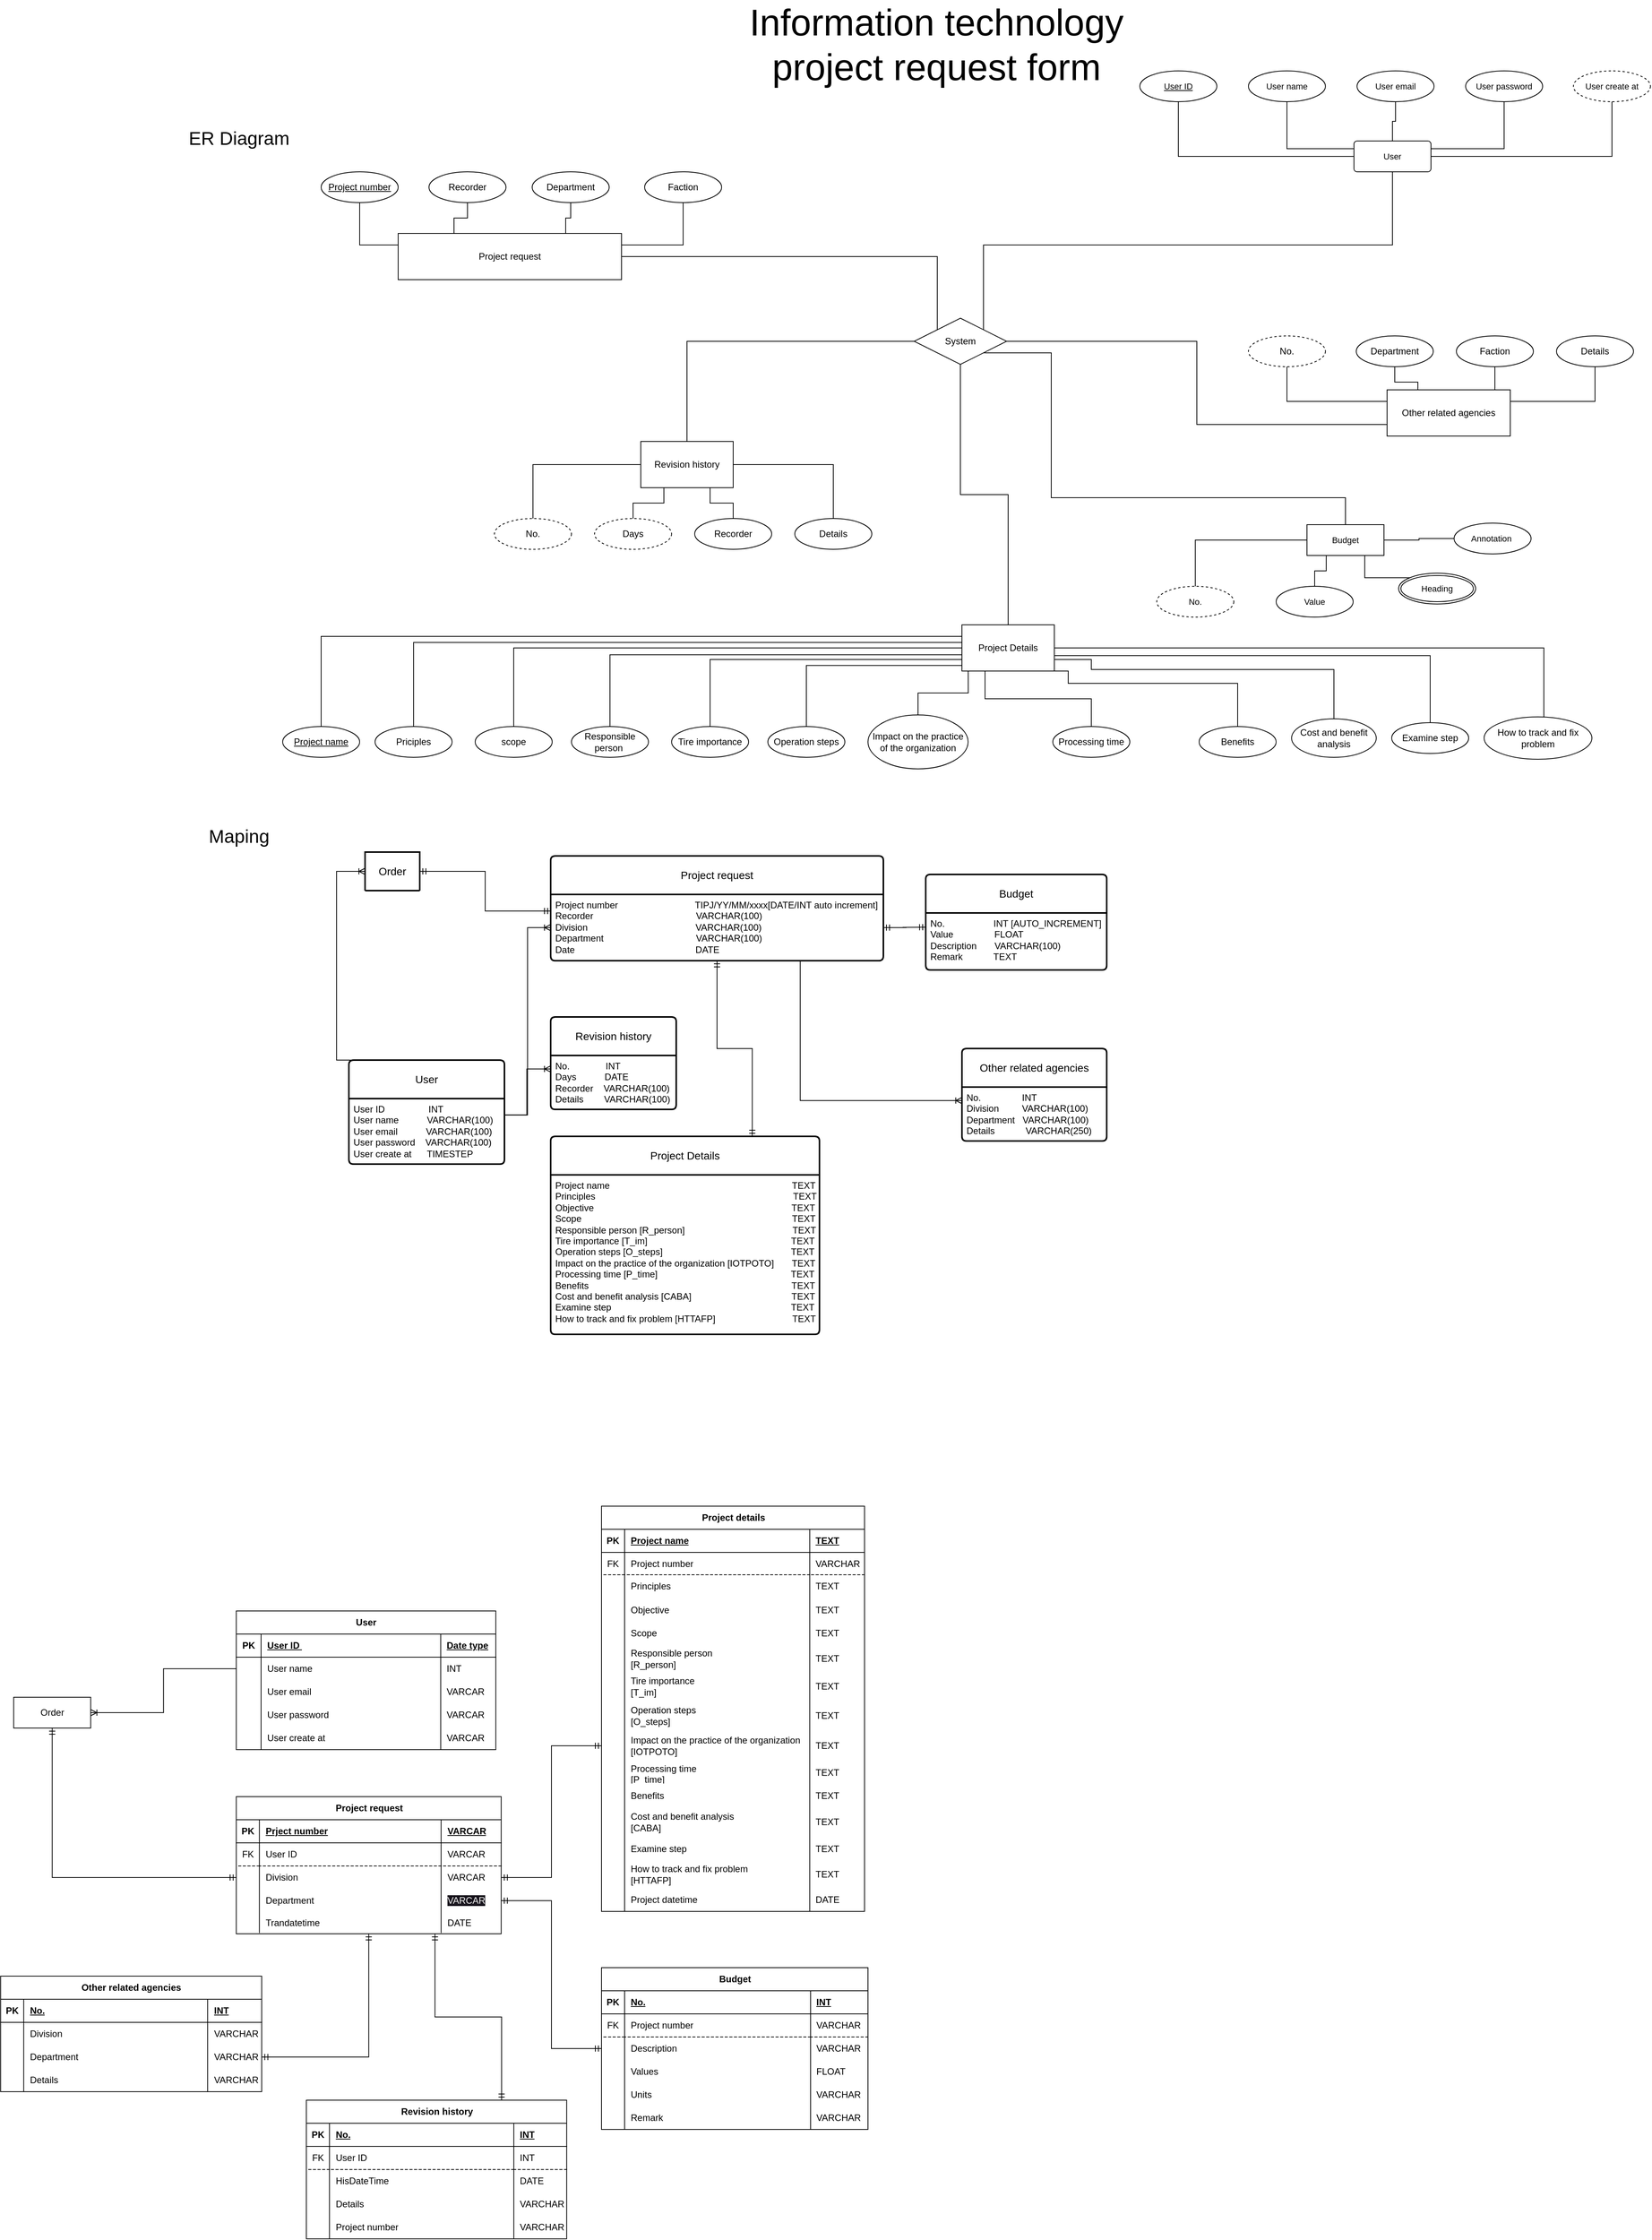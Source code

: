 <mxfile version="21.2.1" type="github">
  <diagram id="C5RBs43oDa-KdzZeNtuy" name="Page-1">
    <mxGraphModel dx="3025" dy="1753" grid="0" gridSize="10" guides="1" tooltips="1" connect="1" arrows="1" fold="1" page="0" pageScale="1" pageWidth="827" pageHeight="1169" math="0" shadow="0">
      <root>
        <mxCell id="WIyWlLk6GJQsqaUBKTNV-0" />
        <mxCell id="WIyWlLk6GJQsqaUBKTNV-1" parent="WIyWlLk6GJQsqaUBKTNV-0" />
        <mxCell id="wBuHz5XnsYCxLUPhX5Ku-12" style="edgeStyle=orthogonalEdgeStyle;shape=connector;rounded=0;orthogonalLoop=1;jettySize=auto;html=1;exitX=0.25;exitY=0;exitDx=0;exitDy=0;labelBackgroundColor=default;strokeColor=default;fontFamily=Helvetica;fontSize=11;fontColor=default;endArrow=none;" parent="WIyWlLk6GJQsqaUBKTNV-1" source="gpKzbSkxYEuB6NWXuv-S-22" target="L3PCKFlnMeRxfN18ABbR-14" edge="1">
          <mxGeometry relative="1" as="geometry" />
        </mxCell>
        <mxCell id="wBuHz5XnsYCxLUPhX5Ku-13" style="edgeStyle=orthogonalEdgeStyle;shape=connector;rounded=0;orthogonalLoop=1;jettySize=auto;html=1;exitX=0.75;exitY=0;exitDx=0;exitDy=0;entryX=0.5;entryY=1;entryDx=0;entryDy=0;labelBackgroundColor=default;strokeColor=default;fontFamily=Helvetica;fontSize=11;fontColor=default;endArrow=none;" parent="WIyWlLk6GJQsqaUBKTNV-1" source="gpKzbSkxYEuB6NWXuv-S-22" target="L3PCKFlnMeRxfN18ABbR-12" edge="1">
          <mxGeometry relative="1" as="geometry" />
        </mxCell>
        <mxCell id="wBuHz5XnsYCxLUPhX5Ku-17" style="edgeStyle=orthogonalEdgeStyle;shape=connector;rounded=0;orthogonalLoop=1;jettySize=auto;html=1;exitX=1;exitY=0.5;exitDx=0;exitDy=0;entryX=0;entryY=0;entryDx=0;entryDy=0;labelBackgroundColor=default;strokeColor=default;fontFamily=Helvetica;fontSize=11;fontColor=default;endArrow=none;" parent="WIyWlLk6GJQsqaUBKTNV-1" source="gpKzbSkxYEuB6NWXuv-S-22" target="ozdPUisVRYDU9-FHPX3k-24" edge="1">
          <mxGeometry relative="1" as="geometry" />
        </mxCell>
        <mxCell id="gpKzbSkxYEuB6NWXuv-S-22" value="Project request" style="rounded=0;whiteSpace=wrap;html=1;" parent="WIyWlLk6GJQsqaUBKTNV-1" vertex="1">
          <mxGeometry x="190" y="200" width="290" height="60" as="geometry" />
        </mxCell>
        <mxCell id="wBuHz5XnsYCxLUPhX5Ku-30" style="edgeStyle=orthogonalEdgeStyle;shape=connector;rounded=0;orthogonalLoop=1;jettySize=auto;html=1;exitX=0;exitY=0.25;exitDx=0;exitDy=0;entryX=0.5;entryY=0;entryDx=0;entryDy=0;labelBackgroundColor=default;strokeColor=default;fontFamily=Helvetica;fontSize=11;fontColor=default;endArrow=none;" parent="WIyWlLk6GJQsqaUBKTNV-1" source="gpKzbSkxYEuB6NWXuv-S-24" target="ozdPUisVRYDU9-FHPX3k-1" edge="1">
          <mxGeometry relative="1" as="geometry" />
        </mxCell>
        <mxCell id="wBuHz5XnsYCxLUPhX5Ku-39" style="edgeStyle=orthogonalEdgeStyle;shape=connector;rounded=0;orthogonalLoop=1;jettySize=auto;html=1;exitX=0.75;exitY=1;exitDx=0;exitDy=0;entryX=0.5;entryY=0;entryDx=0;entryDy=0;labelBackgroundColor=default;strokeColor=default;fontFamily=Helvetica;fontSize=11;fontColor=default;endArrow=none;" parent="WIyWlLk6GJQsqaUBKTNV-1" source="gpKzbSkxYEuB6NWXuv-S-24" target="ozdPUisVRYDU9-FHPX3k-15" edge="1">
          <mxGeometry relative="1" as="geometry">
            <Array as="points">
              <mxPoint x="1060" y="784" />
              <mxPoint x="1280" y="784" />
            </Array>
          </mxGeometry>
        </mxCell>
        <mxCell id="wBuHz5XnsYCxLUPhX5Ku-40" style="edgeStyle=orthogonalEdgeStyle;shape=connector;rounded=0;orthogonalLoop=1;jettySize=auto;html=1;exitX=1;exitY=0.75;exitDx=0;exitDy=0;entryX=0.5;entryY=0;entryDx=0;entryDy=0;labelBackgroundColor=default;strokeColor=default;fontFamily=Helvetica;fontSize=11;fontColor=default;endArrow=none;" parent="WIyWlLk6GJQsqaUBKTNV-1" source="gpKzbSkxYEuB6NWXuv-S-24" target="ozdPUisVRYDU9-FHPX3k-16" edge="1">
          <mxGeometry relative="1" as="geometry">
            <Array as="points">
              <mxPoint x="1090" y="753" />
              <mxPoint x="1090" y="766" />
              <mxPoint x="1405" y="766" />
            </Array>
          </mxGeometry>
        </mxCell>
        <mxCell id="wBuHz5XnsYCxLUPhX5Ku-41" style="edgeStyle=orthogonalEdgeStyle;shape=connector;rounded=0;orthogonalLoop=1;jettySize=auto;html=1;exitX=1;exitY=0.75;exitDx=0;exitDy=0;entryX=0.5;entryY=0;entryDx=0;entryDy=0;labelBackgroundColor=default;strokeColor=default;fontFamily=Helvetica;fontSize=11;fontColor=default;endArrow=none;" parent="WIyWlLk6GJQsqaUBKTNV-1" source="gpKzbSkxYEuB6NWXuv-S-24" target="ozdPUisVRYDU9-FHPX3k-18" edge="1">
          <mxGeometry relative="1" as="geometry">
            <Array as="points">
              <mxPoint x="1042" y="748" />
              <mxPoint x="1530" y="748" />
            </Array>
          </mxGeometry>
        </mxCell>
        <mxCell id="wBuHz5XnsYCxLUPhX5Ku-42" style="edgeStyle=orthogonalEdgeStyle;shape=connector;rounded=0;orthogonalLoop=1;jettySize=auto;html=1;exitX=1;exitY=0.5;exitDx=0;exitDy=0;entryX=0.554;entryY=0.03;entryDx=0;entryDy=0;entryPerimeter=0;labelBackgroundColor=default;strokeColor=default;fontFamily=Helvetica;fontSize=11;fontColor=default;endArrow=none;" parent="WIyWlLk6GJQsqaUBKTNV-1" source="gpKzbSkxYEuB6NWXuv-S-24" target="ozdPUisVRYDU9-FHPX3k-19" edge="1">
          <mxGeometry relative="1" as="geometry" />
        </mxCell>
        <mxCell id="gpKzbSkxYEuB6NWXuv-S-24" value="Project Details" style="rounded=0;whiteSpace=wrap;html=1;shadow=0;" parent="WIyWlLk6GJQsqaUBKTNV-1" vertex="1">
          <mxGeometry x="922" y="708" width="120" height="60" as="geometry" />
        </mxCell>
        <mxCell id="wBuHz5XnsYCxLUPhX5Ku-28" style="edgeStyle=orthogonalEdgeStyle;shape=connector;rounded=0;orthogonalLoop=1;jettySize=auto;html=1;exitX=0.75;exitY=0;exitDx=0;exitDy=0;entryX=0.5;entryY=1;entryDx=0;entryDy=0;labelBackgroundColor=default;strokeColor=default;fontFamily=Helvetica;fontSize=11;fontColor=default;endArrow=none;" parent="WIyWlLk6GJQsqaUBKTNV-1" source="gpKzbSkxYEuB6NWXuv-S-25" target="ozdPUisVRYDU9-FHPX3k-22" edge="1">
          <mxGeometry relative="1" as="geometry" />
        </mxCell>
        <mxCell id="wBuHz5XnsYCxLUPhX5Ku-29" style="edgeStyle=orthogonalEdgeStyle;shape=connector;rounded=0;orthogonalLoop=1;jettySize=auto;html=1;exitX=1;exitY=0.25;exitDx=0;exitDy=0;entryX=0.5;entryY=1;entryDx=0;entryDy=0;labelBackgroundColor=default;strokeColor=default;fontFamily=Helvetica;fontSize=11;fontColor=default;endArrow=none;" parent="WIyWlLk6GJQsqaUBKTNV-1" source="gpKzbSkxYEuB6NWXuv-S-25" target="ozdPUisVRYDU9-FHPX3k-23" edge="1">
          <mxGeometry relative="1" as="geometry" />
        </mxCell>
        <mxCell id="gpKzbSkxYEuB6NWXuv-S-25" value="Other related agencies" style="whiteSpace=wrap;html=1;" parent="WIyWlLk6GJQsqaUBKTNV-1" vertex="1">
          <mxGeometry x="1474" y="403" width="160" height="60" as="geometry" />
        </mxCell>
        <mxCell id="wBuHz5XnsYCxLUPhX5Ku-16" style="edgeStyle=orthogonalEdgeStyle;shape=connector;rounded=0;orthogonalLoop=1;jettySize=auto;html=1;exitX=0.5;exitY=1;exitDx=0;exitDy=0;entryX=0;entryY=0.25;entryDx=0;entryDy=0;labelBackgroundColor=default;strokeColor=default;fontFamily=Helvetica;fontSize=11;fontColor=default;endArrow=none;" parent="WIyWlLk6GJQsqaUBKTNV-1" source="L3PCKFlnMeRxfN18ABbR-11" target="gpKzbSkxYEuB6NWXuv-S-22" edge="1">
          <mxGeometry relative="1" as="geometry" />
        </mxCell>
        <mxCell id="L3PCKFlnMeRxfN18ABbR-11" value="Project number" style="ellipse;whiteSpace=wrap;html=1;align=center;fontStyle=4;" parent="WIyWlLk6GJQsqaUBKTNV-1" vertex="1">
          <mxGeometry x="90" y="120" width="100" height="40" as="geometry" />
        </mxCell>
        <mxCell id="L3PCKFlnMeRxfN18ABbR-12" value="Department" style="ellipse;whiteSpace=wrap;html=1;align=center;" parent="WIyWlLk6GJQsqaUBKTNV-1" vertex="1">
          <mxGeometry x="364" y="120" width="100" height="40" as="geometry" />
        </mxCell>
        <mxCell id="wBuHz5XnsYCxLUPhX5Ku-15" style="edgeStyle=orthogonalEdgeStyle;shape=connector;rounded=0;orthogonalLoop=1;jettySize=auto;html=1;exitX=0.5;exitY=1;exitDx=0;exitDy=0;entryX=1;entryY=0.25;entryDx=0;entryDy=0;labelBackgroundColor=default;strokeColor=default;fontFamily=Helvetica;fontSize=11;fontColor=default;endArrow=none;" parent="WIyWlLk6GJQsqaUBKTNV-1" source="L3PCKFlnMeRxfN18ABbR-13" target="gpKzbSkxYEuB6NWXuv-S-22" edge="1">
          <mxGeometry relative="1" as="geometry" />
        </mxCell>
        <mxCell id="L3PCKFlnMeRxfN18ABbR-13" value="Faction" style="ellipse;whiteSpace=wrap;html=1;align=center;" parent="WIyWlLk6GJQsqaUBKTNV-1" vertex="1">
          <mxGeometry x="510" y="120" width="100" height="40" as="geometry" />
        </mxCell>
        <mxCell id="L3PCKFlnMeRxfN18ABbR-14" value="Recorder" style="ellipse;whiteSpace=wrap;html=1;align=center;" parent="WIyWlLk6GJQsqaUBKTNV-1" vertex="1">
          <mxGeometry x="230" y="120" width="100" height="40" as="geometry" />
        </mxCell>
        <mxCell id="ozdPUisVRYDU9-FHPX3k-1" value="Project name" style="ellipse;whiteSpace=wrap;html=1;align=center;fontStyle=4;" parent="WIyWlLk6GJQsqaUBKTNV-1" vertex="1">
          <mxGeometry x="40" y="840" width="100" height="40" as="geometry" />
        </mxCell>
        <mxCell id="wBuHz5XnsYCxLUPhX5Ku-31" style="edgeStyle=orthogonalEdgeStyle;shape=connector;rounded=0;orthogonalLoop=1;jettySize=auto;html=1;exitX=0.5;exitY=0;exitDx=0;exitDy=0;entryX=0.004;entryY=0.381;entryDx=0;entryDy=0;entryPerimeter=0;labelBackgroundColor=default;strokeColor=default;fontFamily=Helvetica;fontSize=11;fontColor=default;endArrow=none;" parent="WIyWlLk6GJQsqaUBKTNV-1" source="ozdPUisVRYDU9-FHPX3k-5" target="gpKzbSkxYEuB6NWXuv-S-24" edge="1">
          <mxGeometry relative="1" as="geometry" />
        </mxCell>
        <mxCell id="ozdPUisVRYDU9-FHPX3k-5" value="Priciples" style="ellipse;whiteSpace=wrap;html=1;align=center;" parent="WIyWlLk6GJQsqaUBKTNV-1" vertex="1">
          <mxGeometry x="160" y="840" width="100" height="40" as="geometry" />
        </mxCell>
        <mxCell id="wBuHz5XnsYCxLUPhX5Ku-32" style="edgeStyle=orthogonalEdgeStyle;shape=connector;rounded=0;orthogonalLoop=1;jettySize=auto;html=1;exitX=0.5;exitY=0;exitDx=0;exitDy=0;entryX=0;entryY=0.5;entryDx=0;entryDy=0;labelBackgroundColor=default;strokeColor=default;fontFamily=Helvetica;fontSize=11;fontColor=default;endArrow=none;" parent="WIyWlLk6GJQsqaUBKTNV-1" source="ozdPUisVRYDU9-FHPX3k-6" target="gpKzbSkxYEuB6NWXuv-S-24" edge="1">
          <mxGeometry relative="1" as="geometry" />
        </mxCell>
        <mxCell id="ozdPUisVRYDU9-FHPX3k-6" value="scope" style="ellipse;whiteSpace=wrap;html=1;align=center;" parent="WIyWlLk6GJQsqaUBKTNV-1" vertex="1">
          <mxGeometry x="290" y="840" width="100" height="40" as="geometry" />
        </mxCell>
        <mxCell id="wBuHz5XnsYCxLUPhX5Ku-20" style="edgeStyle=orthogonalEdgeStyle;shape=connector;rounded=0;orthogonalLoop=1;jettySize=auto;html=1;exitX=0.75;exitY=1;exitDx=0;exitDy=0;entryX=0.5;entryY=0;entryDx=0;entryDy=0;labelBackgroundColor=default;strokeColor=default;fontFamily=Helvetica;fontSize=11;fontColor=default;endArrow=none;" parent="WIyWlLk6GJQsqaUBKTNV-1" source="gpKzbSkxYEuB6NWXuv-S-23" target="L3PCKFlnMeRxfN18ABbR-18" edge="1">
          <mxGeometry relative="1" as="geometry" />
        </mxCell>
        <mxCell id="wBuHz5XnsYCxLUPhX5Ku-21" style="edgeStyle=orthogonalEdgeStyle;shape=connector;rounded=0;orthogonalLoop=1;jettySize=auto;html=1;exitX=0.25;exitY=1;exitDx=0;exitDy=0;entryX=0.5;entryY=0;entryDx=0;entryDy=0;labelBackgroundColor=default;strokeColor=default;fontFamily=Helvetica;fontSize=11;fontColor=default;endArrow=none;" parent="WIyWlLk6GJQsqaUBKTNV-1" source="gpKzbSkxYEuB6NWXuv-S-23" target="L3PCKFlnMeRxfN18ABbR-17" edge="1">
          <mxGeometry relative="1" as="geometry" />
        </mxCell>
        <mxCell id="wBuHz5XnsYCxLUPhX5Ku-22" style="edgeStyle=orthogonalEdgeStyle;shape=connector;rounded=0;orthogonalLoop=1;jettySize=auto;html=1;exitX=0;exitY=0.5;exitDx=0;exitDy=0;entryX=0.5;entryY=0;entryDx=0;entryDy=0;labelBackgroundColor=default;strokeColor=default;fontFamily=Helvetica;fontSize=11;fontColor=default;endArrow=none;" parent="WIyWlLk6GJQsqaUBKTNV-1" source="gpKzbSkxYEuB6NWXuv-S-23" target="L3PCKFlnMeRxfN18ABbR-16" edge="1">
          <mxGeometry relative="1" as="geometry" />
        </mxCell>
        <mxCell id="gpKzbSkxYEuB6NWXuv-S-23" value="Revision history" style="rounded=0;whiteSpace=wrap;html=1;container=0;" parent="WIyWlLk6GJQsqaUBKTNV-1" vertex="1">
          <mxGeometry x="505" y="470" width="120" height="60" as="geometry" />
        </mxCell>
        <mxCell id="L3PCKFlnMeRxfN18ABbR-16" value="No." style="ellipse;whiteSpace=wrap;html=1;align=center;dashed=1;container=0;" parent="WIyWlLk6GJQsqaUBKTNV-1" vertex="1">
          <mxGeometry x="315" y="570" width="100" height="40" as="geometry" />
        </mxCell>
        <mxCell id="L3PCKFlnMeRxfN18ABbR-17" value="Days" style="ellipse;whiteSpace=wrap;html=1;align=center;dashed=1;container=0;" parent="WIyWlLk6GJQsqaUBKTNV-1" vertex="1">
          <mxGeometry x="445" y="570" width="100" height="40" as="geometry" />
        </mxCell>
        <mxCell id="L3PCKFlnMeRxfN18ABbR-18" value="Recorder" style="ellipse;whiteSpace=wrap;html=1;align=center;container=0;" parent="WIyWlLk6GJQsqaUBKTNV-1" vertex="1">
          <mxGeometry x="575" y="570" width="100" height="40" as="geometry" />
        </mxCell>
        <mxCell id="wBuHz5XnsYCxLUPhX5Ku-19" style="edgeStyle=orthogonalEdgeStyle;shape=connector;rounded=0;orthogonalLoop=1;jettySize=auto;html=1;exitX=0.5;exitY=0;exitDx=0;exitDy=0;entryX=1;entryY=0.5;entryDx=0;entryDy=0;labelBackgroundColor=default;strokeColor=default;fontFamily=Helvetica;fontSize=11;fontColor=default;endArrow=none;" parent="WIyWlLk6GJQsqaUBKTNV-1" source="L3PCKFlnMeRxfN18ABbR-19" target="gpKzbSkxYEuB6NWXuv-S-23" edge="1">
          <mxGeometry relative="1" as="geometry" />
        </mxCell>
        <mxCell id="L3PCKFlnMeRxfN18ABbR-19" value="Details" style="ellipse;whiteSpace=wrap;html=1;align=center;container=0;" parent="WIyWlLk6GJQsqaUBKTNV-1" vertex="1">
          <mxGeometry x="705" y="570" width="100" height="40" as="geometry" />
        </mxCell>
        <mxCell id="wBuHz5XnsYCxLUPhX5Ku-33" style="edgeStyle=orthogonalEdgeStyle;shape=connector;rounded=0;orthogonalLoop=1;jettySize=auto;html=1;exitX=0.5;exitY=0;exitDx=0;exitDy=0;entryX=-0.001;entryY=0.648;entryDx=0;entryDy=0;entryPerimeter=0;labelBackgroundColor=default;strokeColor=default;fontFamily=Helvetica;fontSize=11;fontColor=default;endArrow=none;" parent="WIyWlLk6GJQsqaUBKTNV-1" source="ozdPUisVRYDU9-FHPX3k-7" target="gpKzbSkxYEuB6NWXuv-S-24" edge="1">
          <mxGeometry relative="1" as="geometry" />
        </mxCell>
        <mxCell id="ozdPUisVRYDU9-FHPX3k-7" value="Responsible person&amp;nbsp;" style="ellipse;whiteSpace=wrap;html=1;align=center;" parent="WIyWlLk6GJQsqaUBKTNV-1" vertex="1">
          <mxGeometry x="415" y="840" width="100" height="40" as="geometry" />
        </mxCell>
        <mxCell id="wBuHz5XnsYCxLUPhX5Ku-34" style="edgeStyle=orthogonalEdgeStyle;shape=connector;rounded=0;orthogonalLoop=1;jettySize=auto;html=1;exitX=0.5;exitY=0;exitDx=0;exitDy=0;entryX=0;entryY=0.75;entryDx=0;entryDy=0;labelBackgroundColor=default;strokeColor=default;fontFamily=Helvetica;fontSize=11;fontColor=default;endArrow=none;" parent="WIyWlLk6GJQsqaUBKTNV-1" source="ozdPUisVRYDU9-FHPX3k-8" target="gpKzbSkxYEuB6NWXuv-S-24" edge="1">
          <mxGeometry relative="1" as="geometry" />
        </mxCell>
        <mxCell id="ozdPUisVRYDU9-FHPX3k-8" value="Tire importance" style="ellipse;whiteSpace=wrap;html=1;align=center;" parent="WIyWlLk6GJQsqaUBKTNV-1" vertex="1">
          <mxGeometry x="545" y="840" width="100" height="40" as="geometry" />
        </mxCell>
        <mxCell id="wBuHz5XnsYCxLUPhX5Ku-35" style="edgeStyle=orthogonalEdgeStyle;shape=connector;rounded=0;orthogonalLoop=1;jettySize=auto;html=1;exitX=0.5;exitY=0;exitDx=0;exitDy=0;entryX=0.004;entryY=0.879;entryDx=0;entryDy=0;entryPerimeter=0;labelBackgroundColor=default;strokeColor=default;fontFamily=Helvetica;fontSize=11;fontColor=default;endArrow=none;" parent="WIyWlLk6GJQsqaUBKTNV-1" source="ozdPUisVRYDU9-FHPX3k-9" target="gpKzbSkxYEuB6NWXuv-S-24" edge="1">
          <mxGeometry relative="1" as="geometry" />
        </mxCell>
        <mxCell id="ozdPUisVRYDU9-FHPX3k-9" value="Operation steps" style="ellipse;whiteSpace=wrap;html=1;align=center;" parent="WIyWlLk6GJQsqaUBKTNV-1" vertex="1">
          <mxGeometry x="670" y="840" width="100" height="40" as="geometry" />
        </mxCell>
        <mxCell id="wBuHz5XnsYCxLUPhX5Ku-36" style="edgeStyle=orthogonalEdgeStyle;shape=connector;rounded=0;orthogonalLoop=1;jettySize=auto;html=1;exitX=0.5;exitY=0;exitDx=0;exitDy=0;entryX=0.068;entryY=1.007;entryDx=0;entryDy=0;entryPerimeter=0;labelBackgroundColor=default;strokeColor=default;fontFamily=Helvetica;fontSize=11;fontColor=default;endArrow=none;" parent="WIyWlLk6GJQsqaUBKTNV-1" source="ozdPUisVRYDU9-FHPX3k-11" target="gpKzbSkxYEuB6NWXuv-S-24" edge="1">
          <mxGeometry relative="1" as="geometry" />
        </mxCell>
        <mxCell id="ozdPUisVRYDU9-FHPX3k-11" value="Impact on the practice of the organization" style="ellipse;whiteSpace=wrap;html=1;align=center;" parent="WIyWlLk6GJQsqaUBKTNV-1" vertex="1">
          <mxGeometry x="800" y="825" width="130" height="70" as="geometry" />
        </mxCell>
        <mxCell id="wBuHz5XnsYCxLUPhX5Ku-37" style="edgeStyle=orthogonalEdgeStyle;shape=connector;rounded=0;orthogonalLoop=1;jettySize=auto;html=1;exitX=0.5;exitY=0;exitDx=0;exitDy=0;entryX=0.25;entryY=1;entryDx=0;entryDy=0;labelBackgroundColor=default;strokeColor=default;fontFamily=Helvetica;fontSize=11;fontColor=default;endArrow=none;" parent="WIyWlLk6GJQsqaUBKTNV-1" source="ozdPUisVRYDU9-FHPX3k-12" target="gpKzbSkxYEuB6NWXuv-S-24" edge="1">
          <mxGeometry relative="1" as="geometry" />
        </mxCell>
        <mxCell id="ozdPUisVRYDU9-FHPX3k-12" value="Processing time" style="ellipse;whiteSpace=wrap;html=1;align=center;" parent="WIyWlLk6GJQsqaUBKTNV-1" vertex="1">
          <mxGeometry x="1040" y="840" width="100" height="40" as="geometry" />
        </mxCell>
        <mxCell id="ozdPUisVRYDU9-FHPX3k-15" value="Benefits" style="ellipse;whiteSpace=wrap;html=1;align=center;" parent="WIyWlLk6GJQsqaUBKTNV-1" vertex="1">
          <mxGeometry x="1230" y="840" width="100" height="40" as="geometry" />
        </mxCell>
        <mxCell id="ozdPUisVRYDU9-FHPX3k-16" value="Cost and benefit analysis" style="ellipse;whiteSpace=wrap;html=1;align=center;" parent="WIyWlLk6GJQsqaUBKTNV-1" vertex="1">
          <mxGeometry x="1350" y="830" width="110" height="50" as="geometry" />
        </mxCell>
        <mxCell id="ozdPUisVRYDU9-FHPX3k-18" value="Examine step" style="ellipse;whiteSpace=wrap;html=1;align=center;" parent="WIyWlLk6GJQsqaUBKTNV-1" vertex="1">
          <mxGeometry x="1480" y="835" width="100" height="40" as="geometry" />
        </mxCell>
        <mxCell id="ozdPUisVRYDU9-FHPX3k-19" value="How to track and fix problem" style="ellipse;whiteSpace=wrap;html=1;align=center;" parent="WIyWlLk6GJQsqaUBKTNV-1" vertex="1">
          <mxGeometry x="1600" y="827.5" width="140" height="55" as="geometry" />
        </mxCell>
        <mxCell id="wBuHz5XnsYCxLUPhX5Ku-25" style="edgeStyle=orthogonalEdgeStyle;shape=connector;rounded=0;orthogonalLoop=1;jettySize=auto;html=1;exitX=0.5;exitY=1;exitDx=0;exitDy=0;entryX=0;entryY=0.25;entryDx=0;entryDy=0;labelBackgroundColor=default;strokeColor=default;fontFamily=Helvetica;fontSize=11;fontColor=default;endArrow=none;" parent="WIyWlLk6GJQsqaUBKTNV-1" source="ozdPUisVRYDU9-FHPX3k-20" target="gpKzbSkxYEuB6NWXuv-S-25" edge="1">
          <mxGeometry relative="1" as="geometry" />
        </mxCell>
        <mxCell id="ozdPUisVRYDU9-FHPX3k-20" value="No." style="ellipse;whiteSpace=wrap;html=1;align=center;dashed=1;container=0;" parent="WIyWlLk6GJQsqaUBKTNV-1" vertex="1">
          <mxGeometry x="1294" y="333" width="100" height="40" as="geometry" />
        </mxCell>
        <mxCell id="wBuHz5XnsYCxLUPhX5Ku-26" style="edgeStyle=orthogonalEdgeStyle;shape=connector;rounded=0;orthogonalLoop=1;jettySize=auto;html=1;exitX=0.5;exitY=1;exitDx=0;exitDy=0;entryX=0.25;entryY=0;entryDx=0;entryDy=0;labelBackgroundColor=default;strokeColor=default;fontFamily=Helvetica;fontSize=11;fontColor=default;endArrow=none;" parent="WIyWlLk6GJQsqaUBKTNV-1" source="ozdPUisVRYDU9-FHPX3k-21" target="gpKzbSkxYEuB6NWXuv-S-25" edge="1">
          <mxGeometry relative="1" as="geometry" />
        </mxCell>
        <mxCell id="ozdPUisVRYDU9-FHPX3k-21" value="Department" style="ellipse;whiteSpace=wrap;html=1;align=center;" parent="WIyWlLk6GJQsqaUBKTNV-1" vertex="1">
          <mxGeometry x="1434" y="333" width="100" height="40" as="geometry" />
        </mxCell>
        <mxCell id="ozdPUisVRYDU9-FHPX3k-22" value="Faction" style="ellipse;whiteSpace=wrap;html=1;align=center;" parent="WIyWlLk6GJQsqaUBKTNV-1" vertex="1">
          <mxGeometry x="1564" y="333" width="100" height="40" as="geometry" />
        </mxCell>
        <mxCell id="ozdPUisVRYDU9-FHPX3k-23" value="Details" style="ellipse;whiteSpace=wrap;html=1;align=center;container=0;" parent="WIyWlLk6GJQsqaUBKTNV-1" vertex="1">
          <mxGeometry x="1694" y="333" width="100" height="40" as="geometry" />
        </mxCell>
        <mxCell id="wBuHz5XnsYCxLUPhX5Ku-18" style="edgeStyle=orthogonalEdgeStyle;shape=connector;rounded=0;orthogonalLoop=1;jettySize=auto;html=1;exitX=0;exitY=0.5;exitDx=0;exitDy=0;entryX=0.5;entryY=0;entryDx=0;entryDy=0;labelBackgroundColor=default;strokeColor=default;fontFamily=Helvetica;fontSize=11;fontColor=default;endArrow=none;" parent="WIyWlLk6GJQsqaUBKTNV-1" source="ozdPUisVRYDU9-FHPX3k-24" target="gpKzbSkxYEuB6NWXuv-S-23" edge="1">
          <mxGeometry relative="1" as="geometry" />
        </mxCell>
        <mxCell id="wBuHz5XnsYCxLUPhX5Ku-23" style="edgeStyle=orthogonalEdgeStyle;shape=connector;rounded=0;orthogonalLoop=1;jettySize=auto;html=1;exitX=0.5;exitY=1;exitDx=0;exitDy=0;labelBackgroundColor=default;strokeColor=default;fontFamily=Helvetica;fontSize=11;fontColor=default;endArrow=none;" parent="WIyWlLk6GJQsqaUBKTNV-1" source="ozdPUisVRYDU9-FHPX3k-24" target="gpKzbSkxYEuB6NWXuv-S-24" edge="1">
          <mxGeometry relative="1" as="geometry" />
        </mxCell>
        <mxCell id="wBuHz5XnsYCxLUPhX5Ku-24" style="edgeStyle=orthogonalEdgeStyle;shape=connector;rounded=0;orthogonalLoop=1;jettySize=auto;html=1;exitX=1;exitY=0.5;exitDx=0;exitDy=0;entryX=0;entryY=0.75;entryDx=0;entryDy=0;labelBackgroundColor=default;strokeColor=default;fontFamily=Helvetica;fontSize=11;fontColor=default;endArrow=none;" parent="WIyWlLk6GJQsqaUBKTNV-1" source="ozdPUisVRYDU9-FHPX3k-24" target="gpKzbSkxYEuB6NWXuv-S-25" edge="1">
          <mxGeometry relative="1" as="geometry" />
        </mxCell>
        <mxCell id="ozdPUisVRYDU9-FHPX3k-24" value="System" style="shape=rhombus;perimeter=rhombusPerimeter;whiteSpace=wrap;html=1;align=center;" parent="WIyWlLk6GJQsqaUBKTNV-1" vertex="1">
          <mxGeometry x="860" y="310" width="120" height="60" as="geometry" />
        </mxCell>
        <mxCell id="ozdPUisVRYDU9-FHPX3k-67" value="&lt;font style=&quot;font-size: 24px;&quot;&gt;ER Diagram&lt;/font&gt;" style="text;html=1;align=center;verticalAlign=middle;resizable=0;points=[];autosize=1;strokeColor=none;fillColor=none;" parent="WIyWlLk6GJQsqaUBKTNV-1" vertex="1">
          <mxGeometry x="-92" y="56" width="149" height="41" as="geometry" />
        </mxCell>
        <mxCell id="ozdPUisVRYDU9-FHPX3k-68" value="&lt;span style=&quot;font-size: 24px;&quot;&gt;Maping&lt;/span&gt;" style="text;html=1;align=center;verticalAlign=middle;resizable=0;points=[];autosize=1;strokeColor=none;fillColor=none;" parent="WIyWlLk6GJQsqaUBKTNV-1" vertex="1">
          <mxGeometry x="-66" y="962" width="97" height="41" as="geometry" />
        </mxCell>
        <mxCell id="ozdPUisVRYDU9-FHPX3k-82" value="Project request" style="swimlane;childLayout=stackLayout;horizontal=1;startSize=50;horizontalStack=0;rounded=1;fontSize=14;fontStyle=0;strokeWidth=2;resizeParent=0;resizeLast=1;shadow=0;dashed=0;align=center;arcSize=4;whiteSpace=wrap;html=1;" parent="WIyWlLk6GJQsqaUBKTNV-1" vertex="1">
          <mxGeometry x="388" y="1008" width="432" height="136" as="geometry">
            <mxRectangle x="388" y="1008" width="129" height="50" as="alternateBounds" />
          </mxGeometry>
        </mxCell>
        <mxCell id="ozdPUisVRYDU9-FHPX3k-83" value="Project number&amp;nbsp;&lt;span style=&quot;white-space: pre;&quot;&gt; &lt;span style=&quot;white-space: pre;&quot;&gt;                            &lt;/span&gt;&lt;/span&gt;TIPJ/YY/MM/xxxx[DATE/INT auto increment]&lt;br&gt;Recorder&lt;span style=&quot;white-space: pre;&quot;&gt; &lt;/span&gt;&lt;span style=&quot;white-space: pre;&quot;&gt; &lt;/span&gt;&lt;span style=&quot;white-space: pre;&quot;&gt; &lt;span style=&quot;white-space: pre;&quot;&gt; &lt;/span&gt;&lt;span style=&quot;white-space: pre;&quot;&gt;                                    &lt;/span&gt;VARCHAR&lt;/span&gt;(100)&lt;br&gt;Division&amp;nbsp; &amp;nbsp; &amp;nbsp;&amp;nbsp;&lt;span style=&quot;white-space: pre;&quot;&gt; &lt;/span&gt;&lt;span style=&quot;white-space: pre;&quot;&gt; &lt;span style=&quot;white-space: pre;&quot;&gt; &lt;/span&gt;&lt;span style=&quot;white-space: pre;&quot;&gt;                                 &lt;/span&gt;VARCHAR&lt;/span&gt;(100)&lt;br&gt;Department&lt;span style=&quot;white-space: pre;&quot;&gt; &lt;/span&gt;&lt;span style=&quot;white-space: pre;&quot;&gt; &lt;span style=&quot;white-space: pre;&quot;&gt;                                  &lt;/span&gt;&lt;/span&gt;VARCHAR(100)&lt;br&gt;Date&amp;nbsp; &amp;nbsp; &amp;nbsp; &amp;nbsp; &amp;nbsp; &amp;nbsp; &amp;nbsp; &amp;nbsp; &amp;nbsp; &amp;nbsp; &amp;nbsp; &amp;nbsp; &amp;nbsp; &amp;nbsp; &amp;nbsp; &amp;nbsp; &amp;nbsp; &amp;nbsp; &amp;nbsp; &amp;nbsp; &amp;nbsp; &amp;nbsp; &amp;nbsp; &amp;nbsp;DATE" style="align=left;strokeColor=none;fillColor=none;spacingLeft=4;fontSize=12;verticalAlign=top;resizable=0;rotatable=0;part=1;html=1;" parent="ozdPUisVRYDU9-FHPX3k-82" vertex="1">
          <mxGeometry y="50" width="432" height="86" as="geometry" />
        </mxCell>
        <mxCell id="QdQzlj_EHd4ulyijI__o-5" style="edgeStyle=orthogonalEdgeStyle;rounded=0;orthogonalLoop=1;jettySize=auto;html=1;exitX=0.5;exitY=1;exitDx=0;exitDy=0;" parent="ozdPUisVRYDU9-FHPX3k-82" source="ozdPUisVRYDU9-FHPX3k-83" target="ozdPUisVRYDU9-FHPX3k-83" edge="1">
          <mxGeometry relative="1" as="geometry" />
        </mxCell>
        <mxCell id="ozdPUisVRYDU9-FHPX3k-88" value="Other related agencies" style="swimlane;childLayout=stackLayout;horizontal=1;startSize=50;horizontalStack=0;rounded=1;fontSize=14;fontStyle=0;strokeWidth=2;resizeParent=0;resizeLast=1;shadow=0;dashed=0;align=center;arcSize=4;whiteSpace=wrap;html=1;" parent="WIyWlLk6GJQsqaUBKTNV-1" vertex="1">
          <mxGeometry x="922" y="1258" width="188" height="120" as="geometry" />
        </mxCell>
        <mxCell id="ozdPUisVRYDU9-FHPX3k-89" value="No.&lt;span style=&quot;&quot;&gt;&amp;nbsp; &amp;nbsp; &amp;nbsp; &amp;nbsp; &amp;nbsp; &amp;nbsp; &amp;nbsp; &amp;nbsp;&amp;nbsp;&lt;/span&gt;&lt;span style=&quot;&quot;&gt;&lt;span style=&quot;&quot;&gt;&lt;span style=&quot;&quot;&gt;&lt;/span&gt;&lt;span style=&quot;&quot;&gt;&lt;/span&gt;INT&lt;/span&gt;&lt;/span&gt;&lt;br&gt;&lt;span style=&quot;&quot;&gt;Division&amp;nbsp; &amp;nbsp; &amp;nbsp; &amp;nbsp; &amp;nbsp;VARCHAR&lt;/span&gt;(100)&lt;br&gt;Department&amp;nbsp;&lt;span style=&quot;white-space: pre;&quot;&gt; &lt;/span&gt;&lt;span style=&quot;&quot;&gt; VARCHAR&lt;/span&gt;(100)&lt;br&gt;Details&lt;span style=&quot;&quot;&gt;&amp;nbsp; &amp;nbsp; &amp;nbsp; &amp;nbsp; &amp;nbsp; &amp;nbsp; &lt;/span&gt;&lt;span style=&quot;&quot;&gt;VARCHAR&lt;/span&gt;(250)" style="align=left;strokeColor=none;fillColor=none;spacingLeft=4;fontSize=12;verticalAlign=top;resizable=0;rotatable=0;part=1;html=1;" parent="ozdPUisVRYDU9-FHPX3k-88" vertex="1">
          <mxGeometry y="50" width="188" height="70" as="geometry" />
        </mxCell>
        <mxCell id="ozdPUisVRYDU9-FHPX3k-96" value="Revision history" style="swimlane;childLayout=stackLayout;horizontal=1;startSize=50;horizontalStack=0;rounded=1;fontSize=14;fontStyle=0;strokeWidth=2;resizeParent=0;resizeLast=1;shadow=0;dashed=0;align=center;arcSize=4;whiteSpace=wrap;html=1;" parent="WIyWlLk6GJQsqaUBKTNV-1" vertex="1">
          <mxGeometry x="388" y="1217" width="163" height="120" as="geometry">
            <mxRectangle x="388" y="1217" width="134" height="50" as="alternateBounds" />
          </mxGeometry>
        </mxCell>
        <mxCell id="ozdPUisVRYDU9-FHPX3k-97" value="No.&lt;span style=&quot;white-space: pre;&quot;&gt; &lt;/span&gt;&lt;span style=&quot;white-space: pre;&quot;&gt; &lt;span style=&quot;white-space: pre;&quot;&gt; &lt;span style=&quot;white-space: pre;&quot;&gt; &lt;/span&gt;&lt;span style=&quot;white-space: pre;&quot;&gt;          &lt;/span&gt;INT&lt;/span&gt;&lt;/span&gt;&lt;br&gt;Days&lt;span style=&quot;white-space: pre;&quot;&gt; &lt;span style=&quot;white-space: pre;&quot;&gt; &lt;span style=&quot;white-space: pre;&quot;&gt; &lt;/span&gt;&lt;span style=&quot;white-space: pre;&quot;&gt;        &lt;/span&gt;DATE&lt;/span&gt;&lt;/span&gt;&lt;br&gt;Recorder&lt;span style=&quot;white-space: pre;&quot;&gt; &lt;/span&gt;&lt;span style=&quot;white-space: pre;&quot;&gt; &lt;span style=&quot;white-space: pre;&quot;&gt;  &lt;/span&gt;VARCHAR&lt;/span&gt;(100)&lt;br&gt;Details&lt;span style=&quot;white-space: pre;&quot;&gt; &lt;/span&gt;&lt;span style=&quot;white-space: pre;&quot;&gt; &lt;span style=&quot;white-space: pre;&quot;&gt; &lt;/span&gt;&lt;span style=&quot;white-space: pre;&quot;&gt;     &lt;/span&gt;VARCHAR&lt;/span&gt;(100)" style="align=left;strokeColor=none;fillColor=none;spacingLeft=4;fontSize=12;verticalAlign=top;resizable=0;rotatable=0;part=1;html=1;" parent="ozdPUisVRYDU9-FHPX3k-96" vertex="1">
          <mxGeometry y="50" width="163" height="70" as="geometry" />
        </mxCell>
        <mxCell id="ozdPUisVRYDU9-FHPX3k-99" value="Project Details" style="swimlane;childLayout=stackLayout;horizontal=1;startSize=50;horizontalStack=0;rounded=1;fontSize=14;fontStyle=0;strokeWidth=2;resizeParent=0;resizeLast=1;shadow=0;dashed=0;align=center;arcSize=4;whiteSpace=wrap;html=1;" parent="WIyWlLk6GJQsqaUBKTNV-1" vertex="1">
          <mxGeometry x="388" y="1372" width="349" height="257" as="geometry" />
        </mxCell>
        <mxCell id="ozdPUisVRYDU9-FHPX3k-100" value="Project name&lt;span style=&quot;white-space: pre;&quot;&gt; &lt;/span&gt;&lt;span style=&quot;white-space: pre;&quot;&gt; &lt;span style=&quot;white-space: pre;&quot;&gt; &lt;span style=&quot;white-space: pre;&quot;&gt; &lt;/span&gt;&lt;span style=&quot;white-space: pre;&quot;&gt; &lt;/span&gt;&lt;span style=&quot;white-space: pre;&quot;&gt; &lt;/span&gt;&lt;span style=&quot;white-space: pre;&quot;&gt; &lt;/span&gt;&lt;span style=&quot;white-space: pre;&quot;&gt; &lt;/span&gt;&lt;span style=&quot;white-space: pre;&quot;&gt; &lt;span style=&quot;white-space: pre;&quot;&gt; &lt;/span&gt;&lt;span style=&quot;white-space: pre;&quot;&gt;                                                             &lt;/span&gt;&lt;/span&gt;TEXT&lt;/span&gt;&lt;/span&gt;&lt;br&gt;Principles&amp;nbsp; &amp;nbsp; &amp;nbsp; &amp;nbsp; &amp;nbsp; &amp;nbsp; &amp;nbsp; &amp;nbsp; &amp;nbsp; &amp;nbsp; &amp;nbsp; &amp;nbsp; &amp;nbsp; &amp;nbsp; &amp;nbsp; &amp;nbsp; &amp;nbsp; &amp;nbsp; &amp;nbsp; &amp;nbsp; &amp;nbsp; &amp;nbsp; &amp;nbsp; &amp;nbsp; &amp;nbsp; &amp;nbsp; &amp;nbsp; &amp;nbsp; &amp;nbsp; &amp;nbsp; &amp;nbsp; &amp;nbsp; &amp;nbsp; &amp;nbsp; &amp;nbsp; &amp;nbsp; &amp;nbsp; &amp;nbsp; &amp;nbsp;TEXT&lt;br&gt;&lt;span style=&quot;white-space: pre;&quot;&gt;Objective &lt;/span&gt;&lt;span style=&quot;white-space: pre;&quot;&gt; &lt;/span&gt;&lt;span style=&quot;white-space: pre;&quot;&gt; &lt;span style=&quot;white-space: pre;&quot;&gt; &lt;span style=&quot;white-space: pre;&quot;&gt; &lt;/span&gt;&lt;span style=&quot;white-space: pre;&quot;&gt; &lt;/span&gt;&lt;span style=&quot;white-space: pre;&quot;&gt; &lt;/span&gt;&lt;span style=&quot;white-space: pre;&quot;&gt; &lt;/span&gt;&lt;span style=&quot;white-space: pre;&quot;&gt; &lt;/span&gt;&lt;span style=&quot;white-space: pre;&quot;&gt; &lt;/span&gt;&lt;span style=&quot;white-space: pre;&quot;&gt; &lt;span style=&quot;white-space: pre;&quot;&gt; &lt;/span&gt;&lt;span style=&quot;white-space: pre;&quot;&gt;                                                                 &lt;/span&gt;&lt;/span&gt;TEXT&lt;/span&gt;&lt;/span&gt;&lt;br&gt;Scope&lt;span style=&quot;white-space: pre;&quot;&gt; &lt;/span&gt;&lt;span style=&quot;white-space: pre;&quot;&gt; &lt;/span&gt;&lt;span style=&quot;white-space: pre;&quot;&gt; &lt;span style=&quot;white-space: pre;&quot;&gt; &lt;span style=&quot;white-space: pre;&quot;&gt; &lt;/span&gt;&lt;span style=&quot;white-space: pre;&quot;&gt; &lt;/span&gt;&lt;span style=&quot;white-space: pre;&quot;&gt; &lt;span style=&quot;white-space: pre;&quot;&gt; &lt;/span&gt;&lt;span style=&quot;white-space: pre;&quot;&gt; &lt;/span&gt;&lt;span style=&quot;white-space: pre;&quot;&gt; &lt;/span&gt;&lt;span style=&quot;white-space: pre;&quot;&gt; &lt;/span&gt;&lt;span style=&quot;white-space: pre;&quot;&gt; &lt;span style=&quot;white-space: pre;&quot;&gt; &lt;/span&gt;&lt;span style=&quot;white-space: pre;&quot;&gt;                                                                     &lt;/span&gt;&lt;/span&gt;T&lt;/span&gt;EXT&lt;span style=&quot;white-space: pre;&quot;&gt; &lt;/span&gt;&lt;span style=&quot;white-space: pre;&quot;&gt; &lt;/span&gt;&lt;span style=&quot;white-space: pre;&quot;&gt; &lt;/span&gt;&lt;span style=&quot;white-space: pre;&quot;&gt; &lt;/span&gt;&lt;span style=&quot;white-space: pre;&quot;&gt; &lt;/span&gt;&lt;/span&gt;&lt;/span&gt;&lt;br&gt;Responsible person [R_person]&lt;span style=&quot;white-space: pre;&quot;&gt;&lt;span style=&quot;white-space: pre;&quot;&gt; &lt;/span&gt;&lt;span style=&quot;white-space: pre;&quot;&gt; &lt;/span&gt;&lt;span style=&quot;white-space: pre;&quot;&gt; &lt;span style=&quot;white-space: pre;&quot;&gt; &lt;/span&gt;&lt;span style=&quot;white-space: pre;&quot;&gt;                                      &lt;/span&gt;&lt;/span&gt;TEXT&lt;/span&gt;&lt;br&gt;Tire importance [T_im]&lt;span style=&quot;white-space: pre;&quot;&gt;&lt;span style=&quot;white-space: pre;&quot;&gt; &lt;/span&gt;&lt;span style=&quot;white-space: pre;&quot;&gt; &lt;/span&gt;&lt;span style=&quot;white-space: pre;&quot;&gt; &lt;/span&gt;&lt;span style=&quot;white-space: pre;&quot;&gt; &lt;/span&gt;&lt;span style=&quot;white-space: pre;&quot;&gt; &lt;span style=&quot;white-space: pre;&quot;&gt; &lt;/span&gt;&lt;span style=&quot;white-space: pre;&quot;&gt;                                                  &lt;/span&gt;&lt;/span&gt;TEXT&lt;/span&gt;&lt;br&gt;Operation steps [O_steps]&lt;span style=&quot;white-space: pre;&quot;&gt; &lt;/span&gt;&lt;span style=&quot;white-space: pre;&quot;&gt; &lt;/span&gt;&lt;span style=&quot;white-space: pre;&quot;&gt; &lt;/span&gt;&lt;span style=&quot;white-space: pre;&quot;&gt; &lt;span style=&quot;white-space: pre;&quot;&gt; &lt;/span&gt;&lt;span style=&quot;white-space: pre;&quot;&gt;                                             &lt;/span&gt;&lt;/span&gt;TEXT&lt;br&gt;Impact on the practice of the organization [IOTPOTO]&lt;span style=&quot;white-space: pre;&quot;&gt; &lt;span style=&quot;white-space: pre;&quot;&gt;      &lt;/span&gt;TEXT&lt;/span&gt;&lt;br&gt;Processing time [P_time]&lt;span style=&quot;white-space: pre;&quot;&gt; &lt;/span&gt;&lt;span style=&quot;white-space: pre;&quot;&gt; &lt;/span&gt;&lt;span style=&quot;white-space: pre;&quot;&gt; &lt;/span&gt;&lt;span style=&quot;white-space: pre;&quot;&gt; &lt;span style=&quot;white-space: pre;&quot;&gt; &lt;/span&gt;&lt;span style=&quot;white-space: pre;&quot;&gt;                                               &lt;/span&gt;&lt;/span&gt;TEXT&lt;br&gt;Benefits&lt;span style=&quot;white-space: pre;&quot;&gt; &lt;/span&gt;&lt;span style=&quot;white-space: pre;&quot;&gt; &lt;/span&gt;&lt;span style=&quot;white-space: pre;&quot;&gt; &lt;/span&gt;&lt;span style=&quot;white-space: pre;&quot;&gt; &lt;/span&gt;&lt;span style=&quot;white-space: pre;&quot;&gt; &lt;/span&gt;&lt;span style=&quot;white-space: pre;&quot;&gt; &lt;/span&gt;&lt;span style=&quot;white-space: pre;&quot;&gt; &lt;/span&gt;&lt;span style=&quot;white-space: pre;&quot;&gt; &lt;span style=&quot;white-space: pre;&quot;&gt; &lt;/span&gt;&lt;span style=&quot;white-space: pre;&quot;&gt;                                                                      &lt;/span&gt;&lt;/span&gt;TEXT&lt;br&gt;Cost and benefit analysis [CABA]&lt;span style=&quot;white-space: pre;&quot;&gt; &lt;/span&gt;&lt;span style=&quot;white-space: pre;&quot;&gt; &lt;/span&gt;&lt;span style=&quot;white-space: pre;&quot;&gt; &lt;span style=&quot;white-space: pre;&quot;&gt; &lt;/span&gt;&lt;span style=&quot;white-space: pre;&quot;&gt;                                   &lt;/span&gt;&lt;/span&gt;TEXT&lt;br&gt;Examine step&lt;span style=&quot;white-space: pre;&quot;&gt; &lt;/span&gt;&lt;span style=&quot;white-space: pre;&quot;&gt; &lt;/span&gt;&lt;span style=&quot;white-space: pre;&quot;&gt; &lt;/span&gt;&lt;span style=&quot;white-space: pre;&quot;&gt; &lt;/span&gt;&lt;span style=&quot;white-space: pre;&quot;&gt; &lt;/span&gt;&lt;span style=&quot;white-space: pre;&quot;&gt; &lt;/span&gt;&lt;span style=&quot;white-space: pre;&quot;&gt; &lt;span style=&quot;white-space: pre;&quot;&gt; &lt;/span&gt;&lt;span style=&quot;white-space: pre;&quot;&gt;                                                              &lt;/span&gt;&lt;/span&gt;TEXT&lt;br&gt;How to track and fix problem [HTTAFP]&lt;span style=&quot;white-space: pre;&quot;&gt; &lt;/span&gt;&lt;span style=&quot;white-space: pre;&quot;&gt; &lt;span style=&quot;white-space: pre;&quot;&gt; &lt;span style=&quot;white-space: pre;&quot;&gt;                           &lt;/span&gt;&lt;/span&gt;T&lt;/span&gt;EXT" style="align=left;strokeColor=none;fillColor=none;spacingLeft=4;fontSize=12;verticalAlign=top;resizable=0;rotatable=0;part=1;html=1;" parent="ozdPUisVRYDU9-FHPX3k-99" vertex="1">
          <mxGeometry y="50" width="349" height="207" as="geometry" />
        </mxCell>
        <mxCell id="wBuHz5XnsYCxLUPhX5Ku-44" value="&lt;font style=&quot;font-size: 48px;&quot;&gt;Information technology project request form&lt;/font&gt;" style="text;html=1;strokeColor=none;fillColor=none;align=center;verticalAlign=middle;whiteSpace=wrap;rounded=0;fontSize=11;fontFamily=Helvetica;fontColor=default;" parent="WIyWlLk6GJQsqaUBKTNV-1" vertex="1">
          <mxGeometry x="591" y="-60" width="596" height="30" as="geometry" />
        </mxCell>
        <mxCell id="wBuHz5XnsYCxLUPhX5Ku-52" style="edgeStyle=orthogonalEdgeStyle;shape=connector;rounded=0;orthogonalLoop=1;jettySize=auto;html=1;exitX=1;exitY=0.5;exitDx=0;exitDy=0;entryX=0.5;entryY=1;entryDx=0;entryDy=0;labelBackgroundColor=default;strokeColor=default;fontFamily=Helvetica;fontSize=11;fontColor=default;endArrow=none;" parent="WIyWlLk6GJQsqaUBKTNV-1" source="wBuHz5XnsYCxLUPhX5Ku-45" target="wBuHz5XnsYCxLUPhX5Ku-50" edge="1">
          <mxGeometry relative="1" as="geometry" />
        </mxCell>
        <mxCell id="wBuHz5XnsYCxLUPhX5Ku-56" style="edgeStyle=orthogonalEdgeStyle;shape=connector;rounded=0;orthogonalLoop=1;jettySize=auto;html=1;exitX=0.5;exitY=1;exitDx=0;exitDy=0;entryX=1;entryY=0;entryDx=0;entryDy=0;labelBackgroundColor=default;strokeColor=default;fontFamily=Helvetica;fontSize=11;fontColor=default;endArrow=none;" parent="WIyWlLk6GJQsqaUBKTNV-1" source="wBuHz5XnsYCxLUPhX5Ku-45" target="ozdPUisVRYDU9-FHPX3k-24" edge="1">
          <mxGeometry relative="1" as="geometry" />
        </mxCell>
        <mxCell id="wBuHz5XnsYCxLUPhX5Ku-45" value="User" style="rounded=1;arcSize=10;whiteSpace=wrap;html=1;align=center;fontFamily=Helvetica;fontSize=11;fontColor=default;" parent="WIyWlLk6GJQsqaUBKTNV-1" vertex="1">
          <mxGeometry x="1431" y="80" width="100" height="40" as="geometry" />
        </mxCell>
        <mxCell id="wBuHz5XnsYCxLUPhX5Ku-51" style="edgeStyle=orthogonalEdgeStyle;shape=connector;rounded=0;orthogonalLoop=1;jettySize=auto;html=1;exitX=0.5;exitY=1;exitDx=0;exitDy=0;entryX=0;entryY=0.5;entryDx=0;entryDy=0;labelBackgroundColor=default;strokeColor=default;fontFamily=Helvetica;fontSize=11;fontColor=default;endArrow=none;" parent="WIyWlLk6GJQsqaUBKTNV-1" source="wBuHz5XnsYCxLUPhX5Ku-46" target="wBuHz5XnsYCxLUPhX5Ku-45" edge="1">
          <mxGeometry relative="1" as="geometry" />
        </mxCell>
        <mxCell id="wBuHz5XnsYCxLUPhX5Ku-46" value="User ID" style="ellipse;whiteSpace=wrap;html=1;align=center;fontStyle=4;fontFamily=Helvetica;fontSize=11;fontColor=default;" parent="WIyWlLk6GJQsqaUBKTNV-1" vertex="1">
          <mxGeometry x="1153" y="-11" width="100" height="40" as="geometry" />
        </mxCell>
        <mxCell id="wBuHz5XnsYCxLUPhX5Ku-53" style="edgeStyle=orthogonalEdgeStyle;shape=connector;rounded=0;orthogonalLoop=1;jettySize=auto;html=1;exitX=0.5;exitY=1;exitDx=0;exitDy=0;entryX=0;entryY=0.25;entryDx=0;entryDy=0;labelBackgroundColor=default;strokeColor=default;fontFamily=Helvetica;fontSize=11;fontColor=default;endArrow=none;" parent="WIyWlLk6GJQsqaUBKTNV-1" source="wBuHz5XnsYCxLUPhX5Ku-47" target="wBuHz5XnsYCxLUPhX5Ku-45" edge="1">
          <mxGeometry relative="1" as="geometry" />
        </mxCell>
        <mxCell id="wBuHz5XnsYCxLUPhX5Ku-47" value="User name" style="ellipse;whiteSpace=wrap;html=1;align=center;fontFamily=Helvetica;fontSize=11;fontColor=default;" parent="WIyWlLk6GJQsqaUBKTNV-1" vertex="1">
          <mxGeometry x="1294" y="-11" width="100" height="40" as="geometry" />
        </mxCell>
        <mxCell id="wBuHz5XnsYCxLUPhX5Ku-55" style="edgeStyle=orthogonalEdgeStyle;shape=connector;rounded=0;orthogonalLoop=1;jettySize=auto;html=1;exitX=0.5;exitY=1;exitDx=0;exitDy=0;entryX=0.5;entryY=0;entryDx=0;entryDy=0;labelBackgroundColor=default;strokeColor=default;fontFamily=Helvetica;fontSize=11;fontColor=default;endArrow=none;" parent="WIyWlLk6GJQsqaUBKTNV-1" source="wBuHz5XnsYCxLUPhX5Ku-48" target="wBuHz5XnsYCxLUPhX5Ku-45" edge="1">
          <mxGeometry relative="1" as="geometry" />
        </mxCell>
        <mxCell id="wBuHz5XnsYCxLUPhX5Ku-48" value="User email" style="ellipse;whiteSpace=wrap;html=1;align=center;fontFamily=Helvetica;fontSize=11;fontColor=default;" parent="WIyWlLk6GJQsqaUBKTNV-1" vertex="1">
          <mxGeometry x="1435" y="-11" width="100" height="40" as="geometry" />
        </mxCell>
        <mxCell id="wBuHz5XnsYCxLUPhX5Ku-54" style="edgeStyle=orthogonalEdgeStyle;shape=connector;rounded=0;orthogonalLoop=1;jettySize=auto;html=1;exitX=0.5;exitY=1;exitDx=0;exitDy=0;entryX=1;entryY=0.25;entryDx=0;entryDy=0;labelBackgroundColor=default;strokeColor=default;fontFamily=Helvetica;fontSize=11;fontColor=default;endArrow=none;" parent="WIyWlLk6GJQsqaUBKTNV-1" source="wBuHz5XnsYCxLUPhX5Ku-49" target="wBuHz5XnsYCxLUPhX5Ku-45" edge="1">
          <mxGeometry relative="1" as="geometry" />
        </mxCell>
        <mxCell id="wBuHz5XnsYCxLUPhX5Ku-49" value="User password" style="ellipse;whiteSpace=wrap;html=1;align=center;fontFamily=Helvetica;fontSize=11;fontColor=default;" parent="WIyWlLk6GJQsqaUBKTNV-1" vertex="1">
          <mxGeometry x="1576" y="-11" width="100" height="40" as="geometry" />
        </mxCell>
        <mxCell id="wBuHz5XnsYCxLUPhX5Ku-50" value="User create at" style="ellipse;whiteSpace=wrap;html=1;align=center;dashed=1;fontFamily=Helvetica;fontSize=11;fontColor=default;" parent="WIyWlLk6GJQsqaUBKTNV-1" vertex="1">
          <mxGeometry x="1716" y="-11" width="100" height="40" as="geometry" />
        </mxCell>
        <mxCell id="wBuHz5XnsYCxLUPhX5Ku-57" value="User" style="swimlane;childLayout=stackLayout;horizontal=1;startSize=50;horizontalStack=0;rounded=1;fontSize=14;fontStyle=0;strokeWidth=2;resizeParent=0;resizeLast=1;shadow=0;dashed=0;align=center;arcSize=4;whiteSpace=wrap;html=1;fontFamily=Helvetica;fontColor=default;" parent="WIyWlLk6GJQsqaUBKTNV-1" vertex="1">
          <mxGeometry x="126" y="1273" width="202" height="135" as="geometry">
            <mxRectangle x="126" y="1273" width="65" height="50" as="alternateBounds" />
          </mxGeometry>
        </mxCell>
        <mxCell id="wBuHz5XnsYCxLUPhX5Ku-58" value="User ID&lt;span style=&quot;white-space: pre;&quot;&gt; &lt;/span&gt;&lt;span style=&quot;white-space: pre;&quot;&gt; &lt;/span&gt;&lt;span style=&quot;white-space: pre;&quot;&gt;               &lt;/span&gt;INT&lt;br&gt;User name&lt;span style=&quot;white-space: pre;&quot;&gt; &lt;/span&gt;&lt;span style=&quot;white-space: pre;&quot;&gt; &lt;/span&gt;&lt;span style=&quot;white-space: pre;&quot;&gt;         &lt;/span&gt;VARCHAR(100)&lt;br&gt;User email&lt;span style=&quot;white-space: pre;&quot;&gt; &lt;/span&gt;&lt;span style=&quot;white-space: pre;&quot;&gt; &lt;/span&gt;&lt;span style=&quot;white-space: pre;&quot;&gt;         &lt;/span&gt;VARCHAR(100)&lt;br&gt;User password&lt;span style=&quot;white-space: pre;&quot;&gt; &lt;/span&gt;&lt;span style=&quot;white-space: pre;&quot;&gt;   &lt;/span&gt;VARCHAR(100)&lt;br&gt;User create at&lt;span style=&quot;white-space: pre;&quot;&gt; &lt;/span&gt;&lt;span style=&quot;white-space: pre;&quot;&gt; &lt;/span&gt;&lt;span style=&quot;white-space: pre;&quot;&gt;    &lt;/span&gt;TIMESTEP" style="align=left;strokeColor=none;fillColor=none;spacingLeft=4;fontSize=12;verticalAlign=top;resizable=0;rotatable=0;part=1;html=1;fontFamily=Helvetica;fontColor=default;" parent="wBuHz5XnsYCxLUPhX5Ku-57" vertex="1">
          <mxGeometry y="50" width="202" height="85" as="geometry" />
        </mxCell>
        <mxCell id="nyMyoV7xM2JdTp81hVYK-0" value="Order" style="swimlane;childLayout=stackLayout;horizontal=1;startSize=50;horizontalStack=0;rounded=1;fontSize=14;fontStyle=0;strokeWidth=2;resizeParent=0;resizeLast=1;shadow=0;dashed=0;align=center;arcSize=4;whiteSpace=wrap;html=1;" parent="WIyWlLk6GJQsqaUBKTNV-1" vertex="1" collapsed="1">
          <mxGeometry x="147" y="1003" width="71" height="50" as="geometry">
            <mxRectangle x="147" y="1003" width="160" height="120" as="alternateBounds" />
          </mxGeometry>
        </mxCell>
        <mxCell id="nyMyoV7xM2JdTp81hVYK-25" style="edgeStyle=orthogonalEdgeStyle;shape=connector;rounded=0;orthogonalLoop=1;jettySize=auto;html=1;exitX=0.5;exitY=0;exitDx=0;exitDy=0;entryX=1;entryY=1;entryDx=0;entryDy=0;labelBackgroundColor=default;strokeColor=default;fontFamily=Helvetica;fontSize=11;fontColor=default;endArrow=none;" parent="WIyWlLk6GJQsqaUBKTNV-1" source="nyMyoV7xM2JdTp81hVYK-13" target="ozdPUisVRYDU9-FHPX3k-24" edge="1">
          <mxGeometry relative="1" as="geometry">
            <Array as="points">
              <mxPoint x="1420" y="543" />
              <mxPoint x="1038" y="543" />
              <mxPoint x="1038" y="355" />
            </Array>
          </mxGeometry>
        </mxCell>
        <mxCell id="nyMyoV7xM2JdTp81hVYK-13" value="Budget" style="whiteSpace=wrap;html=1;align=center;fontFamily=Helvetica;fontSize=11;fontColor=default;" parent="WIyWlLk6GJQsqaUBKTNV-1" vertex="1">
          <mxGeometry x="1370" y="578" width="100" height="40" as="geometry" />
        </mxCell>
        <mxCell id="nyMyoV7xM2JdTp81hVYK-22" style="edgeStyle=orthogonalEdgeStyle;shape=connector;rounded=0;orthogonalLoop=1;jettySize=auto;html=1;exitX=0.5;exitY=0;exitDx=0;exitDy=0;entryX=0.25;entryY=1;entryDx=0;entryDy=0;labelBackgroundColor=default;strokeColor=default;fontFamily=Helvetica;fontSize=11;fontColor=default;endArrow=none;" parent="WIyWlLk6GJQsqaUBKTNV-1" source="nyMyoV7xM2JdTp81hVYK-16" target="nyMyoV7xM2JdTp81hVYK-13" edge="1">
          <mxGeometry relative="1" as="geometry" />
        </mxCell>
        <mxCell id="nyMyoV7xM2JdTp81hVYK-16" value="Value" style="ellipse;whiteSpace=wrap;html=1;align=center;fontFamily=Helvetica;fontSize=11;fontColor=default;" parent="WIyWlLk6GJQsqaUBKTNV-1" vertex="1">
          <mxGeometry x="1330" y="658" width="100" height="40" as="geometry" />
        </mxCell>
        <mxCell id="nyMyoV7xM2JdTp81hVYK-21" style="edgeStyle=orthogonalEdgeStyle;shape=connector;rounded=0;orthogonalLoop=1;jettySize=auto;html=1;exitX=0.5;exitY=0;exitDx=0;exitDy=0;entryX=0;entryY=0.5;entryDx=0;entryDy=0;labelBackgroundColor=default;strokeColor=default;fontFamily=Helvetica;fontSize=11;fontColor=default;endArrow=none;" parent="WIyWlLk6GJQsqaUBKTNV-1" source="nyMyoV7xM2JdTp81hVYK-17" target="nyMyoV7xM2JdTp81hVYK-13" edge="1">
          <mxGeometry relative="1" as="geometry" />
        </mxCell>
        <mxCell id="nyMyoV7xM2JdTp81hVYK-17" value="No." style="ellipse;whiteSpace=wrap;html=1;align=center;dashed=1;fontFamily=Helvetica;fontSize=11;fontColor=default;" parent="WIyWlLk6GJQsqaUBKTNV-1" vertex="1">
          <mxGeometry x="1175" y="658" width="100" height="40" as="geometry" />
        </mxCell>
        <mxCell id="nyMyoV7xM2JdTp81hVYK-23" style="edgeStyle=orthogonalEdgeStyle;shape=connector;rounded=0;orthogonalLoop=1;jettySize=auto;html=1;exitX=0;exitY=0;exitDx=0;exitDy=0;entryX=0.75;entryY=1;entryDx=0;entryDy=0;labelBackgroundColor=default;strokeColor=default;fontFamily=Helvetica;fontSize=11;fontColor=default;endArrow=none;" parent="WIyWlLk6GJQsqaUBKTNV-1" source="nyMyoV7xM2JdTp81hVYK-18" target="nyMyoV7xM2JdTp81hVYK-13" edge="1">
          <mxGeometry relative="1" as="geometry" />
        </mxCell>
        <mxCell id="nyMyoV7xM2JdTp81hVYK-18" value="Heading" style="ellipse;shape=doubleEllipse;margin=3;whiteSpace=wrap;html=1;align=center;fontFamily=Helvetica;fontSize=11;fontColor=default;" parent="WIyWlLk6GJQsqaUBKTNV-1" vertex="1">
          <mxGeometry x="1489" y="641" width="100" height="40" as="geometry" />
        </mxCell>
        <mxCell id="nyMyoV7xM2JdTp81hVYK-24" style="edgeStyle=orthogonalEdgeStyle;shape=connector;rounded=0;orthogonalLoop=1;jettySize=auto;html=1;exitX=0;exitY=0.5;exitDx=0;exitDy=0;entryX=1;entryY=0.5;entryDx=0;entryDy=0;labelBackgroundColor=default;strokeColor=default;fontFamily=Helvetica;fontSize=11;fontColor=default;endArrow=none;" parent="WIyWlLk6GJQsqaUBKTNV-1" source="nyMyoV7xM2JdTp81hVYK-20" target="nyMyoV7xM2JdTp81hVYK-13" edge="1">
          <mxGeometry relative="1" as="geometry" />
        </mxCell>
        <mxCell id="nyMyoV7xM2JdTp81hVYK-20" value="Annotation&amp;nbsp;" style="ellipse;whiteSpace=wrap;html=1;align=center;fontFamily=Helvetica;fontSize=11;fontColor=default;" parent="WIyWlLk6GJQsqaUBKTNV-1" vertex="1">
          <mxGeometry x="1561" y="576" width="100" height="40" as="geometry" />
        </mxCell>
        <mxCell id="nyMyoV7xM2JdTp81hVYK-26" value="Budget" style="swimlane;childLayout=stackLayout;horizontal=1;startSize=50;horizontalStack=0;rounded=1;fontSize=14;fontStyle=0;strokeWidth=2;resizeParent=0;resizeLast=1;shadow=0;dashed=0;align=center;arcSize=4;whiteSpace=wrap;html=1;fontFamily=Helvetica;fontColor=default;" parent="WIyWlLk6GJQsqaUBKTNV-1" vertex="1">
          <mxGeometry x="875" y="1032" width="235" height="124" as="geometry" />
        </mxCell>
        <mxCell id="nyMyoV7xM2JdTp81hVYK-27" value="No.&amp;nbsp; &amp;nbsp; &amp;nbsp; &amp;nbsp; &amp;nbsp; &amp;nbsp; &amp;nbsp; &amp;nbsp; &amp;nbsp; &amp;nbsp;INT [AUTO_INCREMENT]&amp;nbsp;&lt;br&gt;Value&amp;nbsp; &amp;nbsp; &amp;nbsp; &amp;nbsp; &amp;nbsp; &amp;nbsp; &amp;nbsp; &amp;nbsp; FLOAT&lt;br&gt;Description&amp;nbsp; &amp;nbsp; &amp;nbsp; &amp;nbsp;VARCHAR(100)&lt;br&gt;Remark&amp;nbsp; &amp;nbsp; &amp;nbsp; &amp;nbsp; &amp;nbsp; &amp;nbsp; TEXT" style="align=left;strokeColor=none;fillColor=none;spacingLeft=4;fontSize=12;verticalAlign=top;resizable=0;rotatable=0;part=1;html=1;fontFamily=Helvetica;fontColor=default;" parent="nyMyoV7xM2JdTp81hVYK-26" vertex="1">
          <mxGeometry y="50" width="235" height="74" as="geometry" />
        </mxCell>
        <mxCell id="nyMyoV7xM2JdTp81hVYK-30" value="" style="edgeStyle=entityRelationEdgeStyle;fontSize=12;html=1;endArrow=ERoneToMany;rounded=0;labelBackgroundColor=default;strokeColor=default;fontFamily=Helvetica;fontColor=default;shape=connector;exitX=1;exitY=0.25;exitDx=0;exitDy=0;entryX=0;entryY=0.5;entryDx=0;entryDy=0;" parent="WIyWlLk6GJQsqaUBKTNV-1" source="wBuHz5XnsYCxLUPhX5Ku-58" target="ozdPUisVRYDU9-FHPX3k-83" edge="1">
          <mxGeometry width="100" height="100" relative="1" as="geometry">
            <mxPoint x="242" y="1287" as="sourcePoint" />
            <mxPoint x="310" y="1255" as="targetPoint" />
          </mxGeometry>
        </mxCell>
        <mxCell id="nyMyoV7xM2JdTp81hVYK-32" value="" style="edgeStyle=elbowEdgeStyle;fontSize=12;html=1;endArrow=ERoneToMany;rounded=0;labelBackgroundColor=default;strokeColor=default;fontFamily=Helvetica;fontColor=default;shape=connector;entryX=0;entryY=0.25;entryDx=0;entryDy=0;exitX=1;exitY=0.25;exitDx=0;exitDy=0;" parent="WIyWlLk6GJQsqaUBKTNV-1" source="wBuHz5XnsYCxLUPhX5Ku-58" target="ozdPUisVRYDU9-FHPX3k-97" edge="1">
          <mxGeometry width="100" height="100" relative="1" as="geometry">
            <mxPoint x="370" y="1272" as="sourcePoint" />
            <mxPoint x="492" y="1206" as="targetPoint" />
            <Array as="points">
              <mxPoint x="357" y="1305" />
            </Array>
          </mxGeometry>
        </mxCell>
        <mxCell id="nyMyoV7xM2JdTp81hVYK-35" value="" style="edgeStyle=entityRelationEdgeStyle;fontSize=12;html=1;endArrow=ERmandOne;startArrow=ERmandOne;rounded=0;labelBackgroundColor=default;strokeColor=default;fontFamily=Helvetica;fontColor=default;shape=connector;entryX=0;entryY=0.25;entryDx=0;entryDy=0;exitX=1;exitY=0.5;exitDx=0;exitDy=0;" parent="WIyWlLk6GJQsqaUBKTNV-1" source="ozdPUisVRYDU9-FHPX3k-83" target="nyMyoV7xM2JdTp81hVYK-27" edge="1">
          <mxGeometry width="100" height="100" relative="1" as="geometry">
            <mxPoint x="641" y="1183" as="sourcePoint" />
            <mxPoint x="741" y="1083" as="targetPoint" />
          </mxGeometry>
        </mxCell>
        <mxCell id="nyMyoV7xM2JdTp81hVYK-38" value="" style="edgeStyle=elbowEdgeStyle;fontSize=12;html=1;endArrow=ERmandOne;startArrow=ERmandOne;rounded=0;labelBackgroundColor=default;strokeColor=default;fontFamily=Helvetica;fontColor=default;shape=connector;entryX=1;entryY=0.5;entryDx=0;entryDy=0;exitX=0;exitY=0.25;exitDx=0;exitDy=0;" parent="WIyWlLk6GJQsqaUBKTNV-1" source="ozdPUisVRYDU9-FHPX3k-83" target="nyMyoV7xM2JdTp81hVYK-0" edge="1">
          <mxGeometry width="100" height="100" relative="1" as="geometry">
            <mxPoint x="369" y="977" as="sourcePoint" />
            <mxPoint x="323" y="1043" as="targetPoint" />
          </mxGeometry>
        </mxCell>
        <mxCell id="QdQzlj_EHd4ulyijI__o-1" value="" style="edgeStyle=elbowEdgeStyle;fontSize=12;html=1;endArrow=ERoneToMany;rounded=0;exitX=0.75;exitY=1;exitDx=0;exitDy=0;entryX=0;entryY=0.25;entryDx=0;entryDy=0;" parent="WIyWlLk6GJQsqaUBKTNV-1" source="ozdPUisVRYDU9-FHPX3k-83" target="ozdPUisVRYDU9-FHPX3k-89" edge="1">
          <mxGeometry width="100" height="100" relative="1" as="geometry">
            <mxPoint x="773" y="1300" as="sourcePoint" />
            <mxPoint x="873" y="1200" as="targetPoint" />
            <Array as="points">
              <mxPoint x="712" y="1267" />
            </Array>
          </mxGeometry>
        </mxCell>
        <mxCell id="QdQzlj_EHd4ulyijI__o-2" value="" style="edgeStyle=elbowEdgeStyle;fontSize=12;html=1;endArrow=ERoneToMany;rounded=0;entryX=0;entryY=0.5;entryDx=0;entryDy=0;exitX=0.25;exitY=0;exitDx=0;exitDy=0;" parent="WIyWlLk6GJQsqaUBKTNV-1" source="wBuHz5XnsYCxLUPhX5Ku-57" target="nyMyoV7xM2JdTp81hVYK-0" edge="1">
          <mxGeometry width="100" height="100" relative="1" as="geometry">
            <mxPoint x="126" y="1183" as="sourcePoint" />
            <mxPoint x="226" y="1083" as="targetPoint" />
            <Array as="points">
              <mxPoint x="110" y="1150" />
            </Array>
          </mxGeometry>
        </mxCell>
        <mxCell id="QdQzlj_EHd4ulyijI__o-6" value="" style="edgeStyle=elbowEdgeStyle;fontSize=12;html=1;endArrow=ERmandOne;startArrow=ERmandOne;rounded=0;exitX=0.75;exitY=0;exitDx=0;exitDy=0;entryX=0.5;entryY=1;entryDx=0;entryDy=0;elbow=vertical;" parent="WIyWlLk6GJQsqaUBKTNV-1" source="ozdPUisVRYDU9-FHPX3k-99" target="ozdPUisVRYDU9-FHPX3k-83" edge="1">
          <mxGeometry width="100" height="100" relative="1" as="geometry">
            <mxPoint x="591" y="1320" as="sourcePoint" />
            <mxPoint x="506" y="1195" as="targetPoint" />
          </mxGeometry>
        </mxCell>
        <mxCell id="WV5uq22IKOUdYe1wyUaN-13" value="User" style="shape=table;startSize=30;container=1;collapsible=1;childLayout=tableLayout;fixedRows=1;rowLines=0;fontStyle=1;align=center;resizeLast=1;html=1;" parent="WIyWlLk6GJQsqaUBKTNV-1" vertex="1">
          <mxGeometry x="-20.22" y="1988" width="337" height="180" as="geometry" />
        </mxCell>
        <mxCell id="WV5uq22IKOUdYe1wyUaN-14" value="" style="shape=tableRow;horizontal=0;startSize=0;swimlaneHead=0;swimlaneBody=0;fillColor=none;collapsible=0;dropTarget=0;points=[[0,0.5],[1,0.5]];portConstraint=eastwest;top=0;left=0;right=0;bottom=1;" parent="WV5uq22IKOUdYe1wyUaN-13" vertex="1">
          <mxGeometry y="30" width="337" height="30" as="geometry" />
        </mxCell>
        <mxCell id="WV5uq22IKOUdYe1wyUaN-15" value="PK" style="shape=partialRectangle;connectable=0;fillColor=none;top=0;left=0;bottom=0;right=0;fontStyle=1;overflow=hidden;whiteSpace=wrap;html=1;" parent="WV5uq22IKOUdYe1wyUaN-14" vertex="1">
          <mxGeometry width="32.229" height="30" as="geometry">
            <mxRectangle width="32.229" height="30" as="alternateBounds" />
          </mxGeometry>
        </mxCell>
        <mxCell id="WV5uq22IKOUdYe1wyUaN-16" value="User ID&lt;span style=&quot;white-space: pre;&quot;&gt; &lt;/span&gt;" style="shape=partialRectangle;connectable=0;fillColor=none;top=0;left=0;bottom=0;right=0;align=left;spacingLeft=6;fontStyle=5;overflow=hidden;whiteSpace=wrap;html=1;" parent="WV5uq22IKOUdYe1wyUaN-14" vertex="1">
          <mxGeometry x="32.229" width="233.23" height="30" as="geometry">
            <mxRectangle width="233.23" height="30" as="alternateBounds" />
          </mxGeometry>
        </mxCell>
        <mxCell id="OgTuMYqA7VM1SoQ_h1WF-0" value="Date type" style="shape=partialRectangle;connectable=0;fillColor=none;top=0;left=0;bottom=0;right=0;align=left;spacingLeft=6;fontStyle=5;overflow=hidden;whiteSpace=wrap;html=1;" vertex="1" parent="WV5uq22IKOUdYe1wyUaN-14">
          <mxGeometry x="265.458" width="71.542" height="30" as="geometry">
            <mxRectangle width="71.542" height="30" as="alternateBounds" />
          </mxGeometry>
        </mxCell>
        <mxCell id="WV5uq22IKOUdYe1wyUaN-17" value="" style="shape=tableRow;horizontal=0;startSize=0;swimlaneHead=0;swimlaneBody=0;fillColor=none;collapsible=0;dropTarget=0;points=[[0,0.5],[1,0.5]];portConstraint=eastwest;top=0;left=0;right=0;bottom=0;" parent="WV5uq22IKOUdYe1wyUaN-13" vertex="1">
          <mxGeometry y="60" width="337" height="30" as="geometry" />
        </mxCell>
        <mxCell id="WV5uq22IKOUdYe1wyUaN-18" value="" style="shape=partialRectangle;connectable=0;fillColor=none;top=0;left=0;bottom=0;right=0;editable=1;overflow=hidden;whiteSpace=wrap;html=1;" parent="WV5uq22IKOUdYe1wyUaN-17" vertex="1">
          <mxGeometry width="32.229" height="30" as="geometry">
            <mxRectangle width="32.229" height="30" as="alternateBounds" />
          </mxGeometry>
        </mxCell>
        <mxCell id="WV5uq22IKOUdYe1wyUaN-19" value="User name" style="shape=partialRectangle;connectable=0;fillColor=none;top=0;left=0;bottom=0;right=0;align=left;spacingLeft=6;overflow=hidden;whiteSpace=wrap;html=1;" parent="WV5uq22IKOUdYe1wyUaN-17" vertex="1">
          <mxGeometry x="32.229" width="233.23" height="30" as="geometry">
            <mxRectangle width="233.23" height="30" as="alternateBounds" />
          </mxGeometry>
        </mxCell>
        <mxCell id="OgTuMYqA7VM1SoQ_h1WF-1" value="INT" style="shape=partialRectangle;connectable=0;fillColor=none;top=0;left=0;bottom=0;right=0;align=left;spacingLeft=6;overflow=hidden;whiteSpace=wrap;html=1;" vertex="1" parent="WV5uq22IKOUdYe1wyUaN-17">
          <mxGeometry x="265.458" width="71.542" height="30" as="geometry">
            <mxRectangle width="71.542" height="30" as="alternateBounds" />
          </mxGeometry>
        </mxCell>
        <mxCell id="WV5uq22IKOUdYe1wyUaN-20" value="" style="shape=tableRow;horizontal=0;startSize=0;swimlaneHead=0;swimlaneBody=0;fillColor=none;collapsible=0;dropTarget=0;points=[[0,0.5],[1,0.5]];portConstraint=eastwest;top=0;left=0;right=0;bottom=0;" parent="WV5uq22IKOUdYe1wyUaN-13" vertex="1">
          <mxGeometry y="90" width="337" height="30" as="geometry" />
        </mxCell>
        <mxCell id="WV5uq22IKOUdYe1wyUaN-21" value="" style="shape=partialRectangle;connectable=0;fillColor=none;top=0;left=0;bottom=0;right=0;editable=1;overflow=hidden;whiteSpace=wrap;html=1;" parent="WV5uq22IKOUdYe1wyUaN-20" vertex="1">
          <mxGeometry width="32.229" height="30" as="geometry">
            <mxRectangle width="32.229" height="30" as="alternateBounds" />
          </mxGeometry>
        </mxCell>
        <mxCell id="WV5uq22IKOUdYe1wyUaN-22" value="User email" style="shape=partialRectangle;connectable=0;fillColor=none;top=0;left=0;bottom=0;right=0;align=left;spacingLeft=6;overflow=hidden;whiteSpace=wrap;html=1;" parent="WV5uq22IKOUdYe1wyUaN-20" vertex="1">
          <mxGeometry x="32.229" width="233.23" height="30" as="geometry">
            <mxRectangle width="233.23" height="30" as="alternateBounds" />
          </mxGeometry>
        </mxCell>
        <mxCell id="OgTuMYqA7VM1SoQ_h1WF-2" value="VARCAR" style="shape=partialRectangle;connectable=0;fillColor=none;top=0;left=0;bottom=0;right=0;align=left;spacingLeft=6;overflow=hidden;whiteSpace=wrap;html=1;" vertex="1" parent="WV5uq22IKOUdYe1wyUaN-20">
          <mxGeometry x="265.458" width="71.542" height="30" as="geometry">
            <mxRectangle width="71.542" height="30" as="alternateBounds" />
          </mxGeometry>
        </mxCell>
        <mxCell id="WV5uq22IKOUdYe1wyUaN-23" value="" style="shape=tableRow;horizontal=0;startSize=0;swimlaneHead=0;swimlaneBody=0;fillColor=none;collapsible=0;dropTarget=0;points=[[0,0.5],[1,0.5]];portConstraint=eastwest;top=0;left=0;right=0;bottom=0;" parent="WV5uq22IKOUdYe1wyUaN-13" vertex="1">
          <mxGeometry y="120" width="337" height="30" as="geometry" />
        </mxCell>
        <mxCell id="WV5uq22IKOUdYe1wyUaN-24" value="" style="shape=partialRectangle;connectable=0;fillColor=none;top=0;left=0;bottom=0;right=0;editable=1;overflow=hidden;whiteSpace=wrap;html=1;" parent="WV5uq22IKOUdYe1wyUaN-23" vertex="1">
          <mxGeometry width="32.229" height="30" as="geometry">
            <mxRectangle width="32.229" height="30" as="alternateBounds" />
          </mxGeometry>
        </mxCell>
        <mxCell id="WV5uq22IKOUdYe1wyUaN-25" value="User password" style="shape=partialRectangle;connectable=0;fillColor=none;top=0;left=0;bottom=0;right=0;align=left;spacingLeft=6;overflow=hidden;whiteSpace=wrap;html=1;labelBackgroundColor=none;" parent="WV5uq22IKOUdYe1wyUaN-23" vertex="1">
          <mxGeometry x="32.229" width="233.23" height="30" as="geometry">
            <mxRectangle width="233.23" height="30" as="alternateBounds" />
          </mxGeometry>
        </mxCell>
        <mxCell id="OgTuMYqA7VM1SoQ_h1WF-3" value="VARCAR" style="shape=partialRectangle;connectable=0;fillColor=none;top=0;left=0;bottom=0;right=0;align=left;spacingLeft=6;overflow=hidden;whiteSpace=wrap;html=1;labelBackgroundColor=none;" vertex="1" parent="WV5uq22IKOUdYe1wyUaN-23">
          <mxGeometry x="265.458" width="71.542" height="30" as="geometry">
            <mxRectangle width="71.542" height="30" as="alternateBounds" />
          </mxGeometry>
        </mxCell>
        <mxCell id="WV5uq22IKOUdYe1wyUaN-36" style="shape=tableRow;horizontal=0;startSize=0;swimlaneHead=0;swimlaneBody=0;fillColor=none;collapsible=0;dropTarget=0;points=[[0,0.5],[1,0.5]];portConstraint=eastwest;top=0;left=0;right=0;bottom=0;" parent="WV5uq22IKOUdYe1wyUaN-13" vertex="1">
          <mxGeometry y="150" width="337" height="30" as="geometry" />
        </mxCell>
        <mxCell id="WV5uq22IKOUdYe1wyUaN-37" style="shape=partialRectangle;connectable=0;fillColor=none;top=0;left=0;bottom=0;right=0;editable=1;overflow=hidden;whiteSpace=wrap;html=1;" parent="WV5uq22IKOUdYe1wyUaN-36" vertex="1">
          <mxGeometry width="32.229" height="30" as="geometry">
            <mxRectangle width="32.229" height="30" as="alternateBounds" />
          </mxGeometry>
        </mxCell>
        <mxCell id="WV5uq22IKOUdYe1wyUaN-38" value="User create at" style="shape=partialRectangle;connectable=0;fillColor=none;top=0;left=0;bottom=0;right=0;align=left;spacingLeft=6;overflow=hidden;whiteSpace=wrap;html=1;labelBackgroundColor=none;" parent="WV5uq22IKOUdYe1wyUaN-36" vertex="1">
          <mxGeometry x="32.229" width="233.23" height="30" as="geometry">
            <mxRectangle width="233.23" height="30" as="alternateBounds" />
          </mxGeometry>
        </mxCell>
        <mxCell id="OgTuMYqA7VM1SoQ_h1WF-4" value="VARCAR" style="shape=partialRectangle;connectable=0;fillColor=none;top=0;left=0;bottom=0;right=0;align=left;spacingLeft=6;overflow=hidden;whiteSpace=wrap;html=1;labelBackgroundColor=none;" vertex="1" parent="WV5uq22IKOUdYe1wyUaN-36">
          <mxGeometry x="265.458" width="71.542" height="30" as="geometry">
            <mxRectangle width="71.542" height="30" as="alternateBounds" />
          </mxGeometry>
        </mxCell>
        <mxCell id="OgTuMYqA7VM1SoQ_h1WF-6" value="Project request" style="shape=table;startSize=30;container=1;collapsible=1;childLayout=tableLayout;fixedRows=1;rowLines=0;fontStyle=1;align=center;resizeLast=1;html=1;" vertex="1" parent="WIyWlLk6GJQsqaUBKTNV-1">
          <mxGeometry x="-20.22" y="2229" width="344" height="178" as="geometry" />
        </mxCell>
        <mxCell id="OgTuMYqA7VM1SoQ_h1WF-7" value="" style="shape=tableRow;horizontal=0;startSize=0;swimlaneHead=0;swimlaneBody=0;fillColor=none;collapsible=0;dropTarget=0;points=[[0,0.5],[1,0.5]];portConstraint=eastwest;top=0;left=0;right=0;bottom=1;" vertex="1" parent="OgTuMYqA7VM1SoQ_h1WF-6">
          <mxGeometry y="30" width="344" height="30" as="geometry" />
        </mxCell>
        <mxCell id="OgTuMYqA7VM1SoQ_h1WF-8" value="PK" style="shape=partialRectangle;connectable=0;fillColor=none;top=0;left=0;bottom=0;right=0;fontStyle=1;overflow=hidden;whiteSpace=wrap;html=1;" vertex="1" parent="OgTuMYqA7VM1SoQ_h1WF-7">
          <mxGeometry width="30" height="30" as="geometry">
            <mxRectangle width="30" height="30" as="alternateBounds" />
          </mxGeometry>
        </mxCell>
        <mxCell id="OgTuMYqA7VM1SoQ_h1WF-9" value="Prject number" style="shape=partialRectangle;connectable=0;fillColor=none;top=0;left=0;bottom=0;right=0;align=left;spacingLeft=6;fontStyle=5;overflow=hidden;whiteSpace=wrap;html=1;" vertex="1" parent="OgTuMYqA7VM1SoQ_h1WF-7">
          <mxGeometry x="30" width="236" height="30" as="geometry">
            <mxRectangle width="236" height="30" as="alternateBounds" />
          </mxGeometry>
        </mxCell>
        <mxCell id="OgTuMYqA7VM1SoQ_h1WF-22" value="VARCAR" style="shape=partialRectangle;connectable=0;fillColor=none;top=0;left=0;bottom=0;right=0;align=left;spacingLeft=6;fontStyle=5;overflow=hidden;whiteSpace=wrap;html=1;" vertex="1" parent="OgTuMYqA7VM1SoQ_h1WF-7">
          <mxGeometry x="266" width="78" height="30" as="geometry">
            <mxRectangle width="78" height="30" as="alternateBounds" />
          </mxGeometry>
        </mxCell>
        <mxCell id="OgTuMYqA7VM1SoQ_h1WF-10" value="" style="shape=tableRow;horizontal=0;startSize=0;swimlaneHead=0;swimlaneBody=0;fillColor=none;collapsible=0;dropTarget=0;points=[[0,0.5],[1,0.5]];portConstraint=eastwest;top=0;left=0;right=0;bottom=0;" vertex="1" parent="OgTuMYqA7VM1SoQ_h1WF-6">
          <mxGeometry y="60" width="344" height="30" as="geometry" />
        </mxCell>
        <mxCell id="OgTuMYqA7VM1SoQ_h1WF-11" value="FK" style="shape=partialRectangle;connectable=0;fillColor=none;top=0;left=0;bottom=1;right=0;editable=1;overflow=hidden;whiteSpace=wrap;html=1;dashed=1;" vertex="1" parent="OgTuMYqA7VM1SoQ_h1WF-10">
          <mxGeometry width="30" height="30" as="geometry">
            <mxRectangle width="30" height="30" as="alternateBounds" />
          </mxGeometry>
        </mxCell>
        <mxCell id="OgTuMYqA7VM1SoQ_h1WF-12" value="User ID" style="shape=partialRectangle;connectable=0;fillColor=none;top=0;left=0;bottom=1;right=0;align=left;spacingLeft=6;overflow=hidden;whiteSpace=wrap;html=1;dashed=1;" vertex="1" parent="OgTuMYqA7VM1SoQ_h1WF-10">
          <mxGeometry x="30" width="236" height="30" as="geometry">
            <mxRectangle width="236" height="30" as="alternateBounds" />
          </mxGeometry>
        </mxCell>
        <mxCell id="OgTuMYqA7VM1SoQ_h1WF-23" value="VARCAR" style="shape=partialRectangle;connectable=0;fillColor=none;top=0;left=0;bottom=1;right=0;align=left;spacingLeft=6;overflow=hidden;whiteSpace=wrap;html=1;dashed=1;" vertex="1" parent="OgTuMYqA7VM1SoQ_h1WF-10">
          <mxGeometry x="266" width="78" height="30" as="geometry">
            <mxRectangle width="78" height="30" as="alternateBounds" />
          </mxGeometry>
        </mxCell>
        <mxCell id="OgTuMYqA7VM1SoQ_h1WF-13" value="" style="shape=tableRow;horizontal=0;startSize=0;swimlaneHead=0;swimlaneBody=0;fillColor=none;collapsible=0;dropTarget=0;points=[[0,0.5],[1,0.5]];portConstraint=eastwest;top=0;left=0;right=0;bottom=0;" vertex="1" parent="OgTuMYqA7VM1SoQ_h1WF-6">
          <mxGeometry y="90" width="344" height="30" as="geometry" />
        </mxCell>
        <mxCell id="OgTuMYqA7VM1SoQ_h1WF-14" value="" style="shape=partialRectangle;connectable=0;fillColor=none;top=0;left=0;bottom=0;right=0;editable=1;overflow=hidden;whiteSpace=wrap;html=1;" vertex="1" parent="OgTuMYqA7VM1SoQ_h1WF-13">
          <mxGeometry width="30" height="30" as="geometry">
            <mxRectangle width="30" height="30" as="alternateBounds" />
          </mxGeometry>
        </mxCell>
        <mxCell id="OgTuMYqA7VM1SoQ_h1WF-15" value="Division" style="shape=partialRectangle;connectable=0;fillColor=none;top=0;left=0;bottom=0;right=0;align=left;spacingLeft=6;overflow=hidden;whiteSpace=wrap;html=1;" vertex="1" parent="OgTuMYqA7VM1SoQ_h1WF-13">
          <mxGeometry x="30" width="236" height="30" as="geometry">
            <mxRectangle width="236" height="30" as="alternateBounds" />
          </mxGeometry>
        </mxCell>
        <mxCell id="OgTuMYqA7VM1SoQ_h1WF-24" value="VARCAR" style="shape=partialRectangle;connectable=0;fillColor=none;top=0;left=0;bottom=0;right=0;align=left;spacingLeft=6;overflow=hidden;whiteSpace=wrap;html=1;" vertex="1" parent="OgTuMYqA7VM1SoQ_h1WF-13">
          <mxGeometry x="266" width="78" height="30" as="geometry">
            <mxRectangle width="78" height="30" as="alternateBounds" />
          </mxGeometry>
        </mxCell>
        <mxCell id="OgTuMYqA7VM1SoQ_h1WF-16" value="" style="shape=tableRow;horizontal=0;startSize=0;swimlaneHead=0;swimlaneBody=0;fillColor=none;collapsible=0;dropTarget=0;points=[[0,0.5],[1,0.5]];portConstraint=eastwest;top=0;left=0;right=0;bottom=0;" vertex="1" parent="OgTuMYqA7VM1SoQ_h1WF-6">
          <mxGeometry y="120" width="344" height="30" as="geometry" />
        </mxCell>
        <mxCell id="OgTuMYqA7VM1SoQ_h1WF-17" value="" style="shape=partialRectangle;connectable=0;fillColor=none;top=0;left=0;bottom=0;right=0;editable=1;overflow=hidden;whiteSpace=wrap;html=1;" vertex="1" parent="OgTuMYqA7VM1SoQ_h1WF-16">
          <mxGeometry width="30" height="30" as="geometry">
            <mxRectangle width="30" height="30" as="alternateBounds" />
          </mxGeometry>
        </mxCell>
        <mxCell id="OgTuMYqA7VM1SoQ_h1WF-18" value="Department" style="shape=partialRectangle;connectable=0;fillColor=none;top=0;left=0;bottom=0;right=0;align=left;spacingLeft=6;overflow=hidden;whiteSpace=wrap;html=1;" vertex="1" parent="OgTuMYqA7VM1SoQ_h1WF-16">
          <mxGeometry x="30" width="236" height="30" as="geometry">
            <mxRectangle width="236" height="30" as="alternateBounds" />
          </mxGeometry>
        </mxCell>
        <mxCell id="OgTuMYqA7VM1SoQ_h1WF-25" value="&lt;span style=&quot;color: rgb(240, 240, 240); font-family: Helvetica; font-size: 12px; font-style: normal; font-variant-ligatures: normal; font-variant-caps: normal; font-weight: 400; letter-spacing: normal; orphans: 2; text-align: left; text-indent: 0px; text-transform: none; widows: 2; word-spacing: 0px; -webkit-text-stroke-width: 0px; background-color: rgb(24, 20, 29); text-decoration-thickness: initial; text-decoration-style: initial; text-decoration-color: initial; float: none; display: inline !important;&quot;&gt;VARCAR&lt;/span&gt;&lt;br&gt;" style="shape=partialRectangle;connectable=0;fillColor=none;top=0;left=0;bottom=0;right=0;align=left;spacingLeft=6;overflow=hidden;whiteSpace=wrap;html=1;" vertex="1" parent="OgTuMYqA7VM1SoQ_h1WF-16">
          <mxGeometry x="266" width="78" height="30" as="geometry">
            <mxRectangle width="78" height="30" as="alternateBounds" />
          </mxGeometry>
        </mxCell>
        <mxCell id="OgTuMYqA7VM1SoQ_h1WF-19" style="shape=tableRow;horizontal=0;startSize=0;swimlaneHead=0;swimlaneBody=0;fillColor=none;collapsible=0;dropTarget=0;points=[[0,0.5],[1,0.5]];portConstraint=eastwest;top=0;left=0;right=0;bottom=0;" vertex="1" parent="OgTuMYqA7VM1SoQ_h1WF-6">
          <mxGeometry y="150" width="344" height="27" as="geometry" />
        </mxCell>
        <mxCell id="OgTuMYqA7VM1SoQ_h1WF-20" style="shape=partialRectangle;connectable=0;fillColor=none;top=0;left=0;bottom=0;right=0;editable=1;overflow=hidden;whiteSpace=wrap;html=1;" vertex="1" parent="OgTuMYqA7VM1SoQ_h1WF-19">
          <mxGeometry width="30" height="27" as="geometry">
            <mxRectangle width="30" height="27" as="alternateBounds" />
          </mxGeometry>
        </mxCell>
        <mxCell id="OgTuMYqA7VM1SoQ_h1WF-21" value="Trandatetime" style="shape=partialRectangle;connectable=0;fillColor=none;top=0;left=0;bottom=0;right=0;align=left;spacingLeft=6;overflow=hidden;whiteSpace=wrap;html=1;" vertex="1" parent="OgTuMYqA7VM1SoQ_h1WF-19">
          <mxGeometry x="30" width="236" height="27" as="geometry">
            <mxRectangle width="236" height="27" as="alternateBounds" />
          </mxGeometry>
        </mxCell>
        <mxCell id="OgTuMYqA7VM1SoQ_h1WF-26" value="DATE" style="shape=partialRectangle;connectable=0;fillColor=none;top=0;left=0;bottom=0;right=0;align=left;spacingLeft=6;overflow=hidden;whiteSpace=wrap;html=1;" vertex="1" parent="OgTuMYqA7VM1SoQ_h1WF-19">
          <mxGeometry x="266" width="78" height="27" as="geometry">
            <mxRectangle width="78" height="27" as="alternateBounds" />
          </mxGeometry>
        </mxCell>
        <mxCell id="OgTuMYqA7VM1SoQ_h1WF-31" value="&lt;b&gt;&lt;font style=&quot;font-size: 12px;&quot;&gt;Revision &lt;span style=&quot;font-family: &amp;quot;TH SarabunPSK&amp;quot;, sans-serif;&quot;&gt;history&lt;/span&gt;&lt;/font&gt;&lt;/b&gt;" style="shape=table;startSize=30;container=1;collapsible=1;childLayout=tableLayout;fixedRows=1;rowLines=0;fontStyle=1;align=center;resizeLast=1;html=1;" vertex="1" parent="WIyWlLk6GJQsqaUBKTNV-1">
          <mxGeometry x="70.78" y="2623" width="338" height="180" as="geometry" />
        </mxCell>
        <mxCell id="OgTuMYqA7VM1SoQ_h1WF-32" value="" style="shape=tableRow;horizontal=0;startSize=0;swimlaneHead=0;swimlaneBody=0;fillColor=none;collapsible=0;dropTarget=0;points=[[0,0.5],[1,0.5]];portConstraint=eastwest;top=0;left=0;right=0;bottom=1;" vertex="1" parent="OgTuMYqA7VM1SoQ_h1WF-31">
          <mxGeometry y="30" width="338" height="30" as="geometry" />
        </mxCell>
        <mxCell id="OgTuMYqA7VM1SoQ_h1WF-33" value="PK" style="shape=partialRectangle;connectable=0;fillColor=none;top=0;left=0;bottom=0;right=0;fontStyle=1;overflow=hidden;whiteSpace=wrap;html=1;" vertex="1" parent="OgTuMYqA7VM1SoQ_h1WF-32">
          <mxGeometry width="30" height="30" as="geometry">
            <mxRectangle width="30" height="30" as="alternateBounds" />
          </mxGeometry>
        </mxCell>
        <mxCell id="OgTuMYqA7VM1SoQ_h1WF-34" value="No." style="shape=partialRectangle;connectable=0;fillColor=none;top=0;left=0;bottom=0;right=0;align=left;spacingLeft=6;fontStyle=5;overflow=hidden;whiteSpace=wrap;html=1;" vertex="1" parent="OgTuMYqA7VM1SoQ_h1WF-32">
          <mxGeometry x="30" width="239.35" height="30" as="geometry">
            <mxRectangle width="239.35" height="30" as="alternateBounds" />
          </mxGeometry>
        </mxCell>
        <mxCell id="OgTuMYqA7VM1SoQ_h1WF-58" value="INT" style="shape=partialRectangle;connectable=0;fillColor=none;top=0;left=0;bottom=0;right=0;align=left;spacingLeft=6;fontStyle=5;overflow=hidden;whiteSpace=wrap;html=1;" vertex="1" parent="OgTuMYqA7VM1SoQ_h1WF-32">
          <mxGeometry x="269.35" width="68.65" height="30" as="geometry">
            <mxRectangle width="68.65" height="30" as="alternateBounds" />
          </mxGeometry>
        </mxCell>
        <mxCell id="OgTuMYqA7VM1SoQ_h1WF-35" value="" style="shape=tableRow;horizontal=0;startSize=0;swimlaneHead=0;swimlaneBody=0;fillColor=none;collapsible=0;dropTarget=0;points=[[0,0.5],[1,0.5]];portConstraint=eastwest;top=0;left=0;right=0;bottom=0;" vertex="1" parent="OgTuMYqA7VM1SoQ_h1WF-31">
          <mxGeometry y="60" width="338" height="30" as="geometry" />
        </mxCell>
        <mxCell id="OgTuMYqA7VM1SoQ_h1WF-36" value="FK" style="shape=partialRectangle;connectable=0;fillColor=none;top=0;left=0;bottom=1;right=0;editable=1;overflow=hidden;whiteSpace=wrap;html=1;dashed=1;" vertex="1" parent="OgTuMYqA7VM1SoQ_h1WF-35">
          <mxGeometry width="30" height="30" as="geometry">
            <mxRectangle width="30" height="30" as="alternateBounds" />
          </mxGeometry>
        </mxCell>
        <mxCell id="OgTuMYqA7VM1SoQ_h1WF-37" value="User ID" style="shape=partialRectangle;connectable=0;fillColor=none;top=0;left=0;bottom=1;right=0;align=left;spacingLeft=6;overflow=hidden;whiteSpace=wrap;html=1;dashed=1;" vertex="1" parent="OgTuMYqA7VM1SoQ_h1WF-35">
          <mxGeometry x="30" width="239.35" height="30" as="geometry">
            <mxRectangle width="239.35" height="30" as="alternateBounds" />
          </mxGeometry>
        </mxCell>
        <mxCell id="OgTuMYqA7VM1SoQ_h1WF-59" value="INT" style="shape=partialRectangle;connectable=0;fillColor=none;top=0;left=0;bottom=1;right=0;align=left;spacingLeft=6;overflow=hidden;whiteSpace=wrap;html=1;dashed=1;" vertex="1" parent="OgTuMYqA7VM1SoQ_h1WF-35">
          <mxGeometry x="269.35" width="68.65" height="30" as="geometry">
            <mxRectangle width="68.65" height="30" as="alternateBounds" />
          </mxGeometry>
        </mxCell>
        <mxCell id="OgTuMYqA7VM1SoQ_h1WF-38" value="" style="shape=tableRow;horizontal=0;startSize=0;swimlaneHead=0;swimlaneBody=0;fillColor=none;collapsible=0;dropTarget=0;points=[[0,0.5],[1,0.5]];portConstraint=eastwest;top=0;left=0;right=0;bottom=0;" vertex="1" parent="OgTuMYqA7VM1SoQ_h1WF-31">
          <mxGeometry y="90" width="338" height="30" as="geometry" />
        </mxCell>
        <mxCell id="OgTuMYqA7VM1SoQ_h1WF-39" value="" style="shape=partialRectangle;connectable=0;fillColor=none;top=0;left=0;bottom=0;right=0;editable=1;overflow=hidden;whiteSpace=wrap;html=1;" vertex="1" parent="OgTuMYqA7VM1SoQ_h1WF-38">
          <mxGeometry width="30" height="30" as="geometry">
            <mxRectangle width="30" height="30" as="alternateBounds" />
          </mxGeometry>
        </mxCell>
        <mxCell id="OgTuMYqA7VM1SoQ_h1WF-40" value="HisDateTime" style="shape=partialRectangle;connectable=0;fillColor=none;top=0;left=0;bottom=0;right=0;align=left;spacingLeft=6;overflow=hidden;whiteSpace=wrap;html=1;" vertex="1" parent="OgTuMYqA7VM1SoQ_h1WF-38">
          <mxGeometry x="30" width="239.35" height="30" as="geometry">
            <mxRectangle width="239.35" height="30" as="alternateBounds" />
          </mxGeometry>
        </mxCell>
        <mxCell id="OgTuMYqA7VM1SoQ_h1WF-60" value="DATE" style="shape=partialRectangle;connectable=0;fillColor=none;top=0;left=0;bottom=0;right=0;align=left;spacingLeft=6;overflow=hidden;whiteSpace=wrap;html=1;" vertex="1" parent="OgTuMYqA7VM1SoQ_h1WF-38">
          <mxGeometry x="269.35" width="68.65" height="30" as="geometry">
            <mxRectangle width="68.65" height="30" as="alternateBounds" />
          </mxGeometry>
        </mxCell>
        <mxCell id="OgTuMYqA7VM1SoQ_h1WF-41" value="" style="shape=tableRow;horizontal=0;startSize=0;swimlaneHead=0;swimlaneBody=0;fillColor=none;collapsible=0;dropTarget=0;points=[[0,0.5],[1,0.5]];portConstraint=eastwest;top=0;left=0;right=0;bottom=0;" vertex="1" parent="OgTuMYqA7VM1SoQ_h1WF-31">
          <mxGeometry y="120" width="338" height="30" as="geometry" />
        </mxCell>
        <mxCell id="OgTuMYqA7VM1SoQ_h1WF-42" value="" style="shape=partialRectangle;connectable=0;fillColor=none;top=0;left=0;bottom=0;right=0;editable=1;overflow=hidden;whiteSpace=wrap;html=1;" vertex="1" parent="OgTuMYqA7VM1SoQ_h1WF-41">
          <mxGeometry width="30" height="30" as="geometry">
            <mxRectangle width="30" height="30" as="alternateBounds" />
          </mxGeometry>
        </mxCell>
        <mxCell id="OgTuMYqA7VM1SoQ_h1WF-43" value="Details" style="shape=partialRectangle;connectable=0;fillColor=none;top=0;left=0;bottom=0;right=0;align=left;spacingLeft=6;overflow=hidden;whiteSpace=wrap;html=1;" vertex="1" parent="OgTuMYqA7VM1SoQ_h1WF-41">
          <mxGeometry x="30" width="239.35" height="30" as="geometry">
            <mxRectangle width="239.35" height="30" as="alternateBounds" />
          </mxGeometry>
        </mxCell>
        <mxCell id="OgTuMYqA7VM1SoQ_h1WF-61" value="VARCHAR" style="shape=partialRectangle;connectable=0;fillColor=none;top=0;left=0;bottom=0;right=0;align=left;spacingLeft=6;overflow=hidden;whiteSpace=wrap;html=1;" vertex="1" parent="OgTuMYqA7VM1SoQ_h1WF-41">
          <mxGeometry x="269.35" width="68.65" height="30" as="geometry">
            <mxRectangle width="68.65" height="30" as="alternateBounds" />
          </mxGeometry>
        </mxCell>
        <mxCell id="OgTuMYqA7VM1SoQ_h1WF-55" style="shape=tableRow;horizontal=0;startSize=0;swimlaneHead=0;swimlaneBody=0;fillColor=none;collapsible=0;dropTarget=0;points=[[0,0.5],[1,0.5]];portConstraint=eastwest;top=0;left=0;right=0;bottom=0;" vertex="1" parent="OgTuMYqA7VM1SoQ_h1WF-31">
          <mxGeometry y="150" width="338" height="30" as="geometry" />
        </mxCell>
        <mxCell id="OgTuMYqA7VM1SoQ_h1WF-56" style="shape=partialRectangle;connectable=0;fillColor=none;top=0;left=0;bottom=0;right=0;editable=1;overflow=hidden;whiteSpace=wrap;html=1;" vertex="1" parent="OgTuMYqA7VM1SoQ_h1WF-55">
          <mxGeometry width="30" height="30" as="geometry">
            <mxRectangle width="30" height="30" as="alternateBounds" />
          </mxGeometry>
        </mxCell>
        <mxCell id="OgTuMYqA7VM1SoQ_h1WF-57" value="Project number" style="shape=partialRectangle;connectable=0;fillColor=none;top=0;left=0;bottom=0;right=0;align=left;spacingLeft=6;overflow=hidden;whiteSpace=wrap;html=1;" vertex="1" parent="OgTuMYqA7VM1SoQ_h1WF-55">
          <mxGeometry x="30" width="239.35" height="30" as="geometry">
            <mxRectangle width="239.35" height="30" as="alternateBounds" />
          </mxGeometry>
        </mxCell>
        <mxCell id="OgTuMYqA7VM1SoQ_h1WF-62" value="VARCHAR" style="shape=partialRectangle;connectable=0;fillColor=none;top=0;left=0;bottom=0;right=0;align=left;spacingLeft=6;overflow=hidden;whiteSpace=wrap;html=1;" vertex="1" parent="OgTuMYqA7VM1SoQ_h1WF-55">
          <mxGeometry x="269.35" width="68.65" height="30" as="geometry">
            <mxRectangle width="68.65" height="30" as="alternateBounds" />
          </mxGeometry>
        </mxCell>
        <mxCell id="OgTuMYqA7VM1SoQ_h1WF-63" value="Project details" style="shape=table;startSize=30;container=1;collapsible=1;childLayout=tableLayout;fixedRows=1;rowLines=0;fontStyle=1;align=center;resizeLast=1;html=1;" vertex="1" parent="WIyWlLk6GJQsqaUBKTNV-1">
          <mxGeometry x="454" y="1852" width="341.552" height="526.057" as="geometry" />
        </mxCell>
        <mxCell id="OgTuMYqA7VM1SoQ_h1WF-64" value="" style="shape=tableRow;horizontal=0;startSize=0;swimlaneHead=0;swimlaneBody=0;fillColor=none;collapsible=0;dropTarget=0;points=[[0,0.5],[1,0.5]];portConstraint=eastwest;top=0;left=0;right=0;bottom=1;" vertex="1" parent="OgTuMYqA7VM1SoQ_h1WF-63">
          <mxGeometry y="30" width="341.552" height="30" as="geometry" />
        </mxCell>
        <mxCell id="OgTuMYqA7VM1SoQ_h1WF-65" value="PK" style="shape=partialRectangle;connectable=0;fillColor=none;top=0;left=0;bottom=0;right=0;fontStyle=1;overflow=hidden;whiteSpace=wrap;html=1;" vertex="1" parent="OgTuMYqA7VM1SoQ_h1WF-64">
          <mxGeometry width="30" height="30" as="geometry">
            <mxRectangle width="30" height="30" as="alternateBounds" />
          </mxGeometry>
        </mxCell>
        <mxCell id="OgTuMYqA7VM1SoQ_h1WF-66" value="Project name" style="shape=partialRectangle;connectable=0;fillColor=none;top=0;left=0;bottom=0;right=0;align=left;spacingLeft=6;fontStyle=5;overflow=hidden;whiteSpace=wrap;html=1;" vertex="1" parent="OgTuMYqA7VM1SoQ_h1WF-64">
          <mxGeometry x="30" width="240.379" height="30" as="geometry">
            <mxRectangle width="240.379" height="30" as="alternateBounds" />
          </mxGeometry>
        </mxCell>
        <mxCell id="OgTuMYqA7VM1SoQ_h1WF-112" value="TEXT" style="shape=partialRectangle;connectable=0;fillColor=none;top=0;left=0;bottom=0;right=0;align=left;spacingLeft=6;fontStyle=5;overflow=hidden;whiteSpace=wrap;html=1;" vertex="1" parent="OgTuMYqA7VM1SoQ_h1WF-64">
          <mxGeometry x="270.379" width="71.172" height="30" as="geometry">
            <mxRectangle width="71.172" height="30" as="alternateBounds" />
          </mxGeometry>
        </mxCell>
        <mxCell id="OgTuMYqA7VM1SoQ_h1WF-67" value="" style="shape=tableRow;horizontal=0;startSize=0;swimlaneHead=0;swimlaneBody=0;fillColor=none;collapsible=0;dropTarget=0;points=[[0,0.5],[1,0.5]];portConstraint=eastwest;top=0;left=0;right=0;bottom=0;" vertex="1" parent="OgTuMYqA7VM1SoQ_h1WF-63">
          <mxGeometry y="60" width="341.552" height="29" as="geometry" />
        </mxCell>
        <mxCell id="OgTuMYqA7VM1SoQ_h1WF-68" value="FK" style="shape=partialRectangle;connectable=0;fillColor=none;top=0;left=0;bottom=1;right=0;editable=1;overflow=hidden;whiteSpace=wrap;html=1;dashed=1;" vertex="1" parent="OgTuMYqA7VM1SoQ_h1WF-67">
          <mxGeometry width="30" height="29" as="geometry">
            <mxRectangle width="30" height="29" as="alternateBounds" />
          </mxGeometry>
        </mxCell>
        <mxCell id="OgTuMYqA7VM1SoQ_h1WF-69" value="Project number" style="shape=partialRectangle;connectable=0;fillColor=none;top=0;left=0;bottom=1;right=0;align=left;spacingLeft=6;overflow=hidden;whiteSpace=wrap;html=1;dashed=1;" vertex="1" parent="OgTuMYqA7VM1SoQ_h1WF-67">
          <mxGeometry x="30" width="240.379" height="29" as="geometry">
            <mxRectangle width="240.379" height="29" as="alternateBounds" />
          </mxGeometry>
        </mxCell>
        <mxCell id="OgTuMYqA7VM1SoQ_h1WF-113" value="VARCHAR" style="shape=partialRectangle;connectable=0;fillColor=none;top=0;left=0;bottom=1;right=0;align=left;spacingLeft=6;overflow=hidden;whiteSpace=wrap;html=1;dashed=1;" vertex="1" parent="OgTuMYqA7VM1SoQ_h1WF-67">
          <mxGeometry x="270.379" width="71.172" height="29" as="geometry">
            <mxRectangle width="71.172" height="29" as="alternateBounds" />
          </mxGeometry>
        </mxCell>
        <mxCell id="OgTuMYqA7VM1SoQ_h1WF-70" value="" style="shape=tableRow;horizontal=0;startSize=0;swimlaneHead=0;swimlaneBody=0;fillColor=none;collapsible=0;dropTarget=0;points=[[0,0.5],[1,0.5]];portConstraint=eastwest;top=0;left=0;right=0;bottom=0;" vertex="1" parent="OgTuMYqA7VM1SoQ_h1WF-63">
          <mxGeometry y="89" width="341.552" height="30" as="geometry" />
        </mxCell>
        <mxCell id="OgTuMYqA7VM1SoQ_h1WF-71" value="" style="shape=partialRectangle;connectable=0;fillColor=none;top=0;left=0;bottom=0;right=0;editable=1;overflow=hidden;whiteSpace=wrap;html=1;" vertex="1" parent="OgTuMYqA7VM1SoQ_h1WF-70">
          <mxGeometry width="30" height="30" as="geometry">
            <mxRectangle width="30" height="30" as="alternateBounds" />
          </mxGeometry>
        </mxCell>
        <mxCell id="OgTuMYqA7VM1SoQ_h1WF-72" value="Principles" style="shape=partialRectangle;connectable=0;fillColor=none;top=0;left=0;bottom=0;right=0;align=left;spacingLeft=6;overflow=hidden;whiteSpace=wrap;html=1;" vertex="1" parent="OgTuMYqA7VM1SoQ_h1WF-70">
          <mxGeometry x="30" width="240.379" height="30" as="geometry">
            <mxRectangle width="240.379" height="30" as="alternateBounds" />
          </mxGeometry>
        </mxCell>
        <mxCell id="OgTuMYqA7VM1SoQ_h1WF-114" value="TEXT" style="shape=partialRectangle;connectable=0;fillColor=none;top=0;left=0;bottom=0;right=0;align=left;spacingLeft=6;overflow=hidden;whiteSpace=wrap;html=1;" vertex="1" parent="OgTuMYqA7VM1SoQ_h1WF-70">
          <mxGeometry x="270.379" width="71.172" height="30" as="geometry">
            <mxRectangle width="71.172" height="30" as="alternateBounds" />
          </mxGeometry>
        </mxCell>
        <mxCell id="OgTuMYqA7VM1SoQ_h1WF-73" value="" style="shape=tableRow;horizontal=0;startSize=0;swimlaneHead=0;swimlaneBody=0;fillColor=none;collapsible=0;dropTarget=0;points=[[0,0.5],[1,0.5]];portConstraint=eastwest;top=0;left=0;right=0;bottom=0;" vertex="1" parent="OgTuMYqA7VM1SoQ_h1WF-63">
          <mxGeometry y="119" width="341.552" height="31" as="geometry" />
        </mxCell>
        <mxCell id="OgTuMYqA7VM1SoQ_h1WF-74" value="" style="shape=partialRectangle;connectable=0;fillColor=none;top=0;left=0;bottom=0;right=0;editable=1;overflow=hidden;whiteSpace=wrap;html=1;" vertex="1" parent="OgTuMYqA7VM1SoQ_h1WF-73">
          <mxGeometry width="30" height="31" as="geometry">
            <mxRectangle width="30" height="31" as="alternateBounds" />
          </mxGeometry>
        </mxCell>
        <mxCell id="OgTuMYqA7VM1SoQ_h1WF-75" value="Objective" style="shape=partialRectangle;connectable=0;fillColor=none;top=0;left=0;bottom=0;right=0;align=left;spacingLeft=6;overflow=hidden;whiteSpace=wrap;html=1;" vertex="1" parent="OgTuMYqA7VM1SoQ_h1WF-73">
          <mxGeometry x="30" width="240.379" height="31" as="geometry">
            <mxRectangle width="240.379" height="31" as="alternateBounds" />
          </mxGeometry>
        </mxCell>
        <mxCell id="OgTuMYqA7VM1SoQ_h1WF-115" value="TEXT" style="shape=partialRectangle;connectable=0;fillColor=none;top=0;left=0;bottom=0;right=0;align=left;spacingLeft=6;overflow=hidden;whiteSpace=wrap;html=1;" vertex="1" parent="OgTuMYqA7VM1SoQ_h1WF-73">
          <mxGeometry x="270.379" width="71.172" height="31" as="geometry">
            <mxRectangle width="71.172" height="31" as="alternateBounds" />
          </mxGeometry>
        </mxCell>
        <mxCell id="OgTuMYqA7VM1SoQ_h1WF-76" style="shape=tableRow;horizontal=0;startSize=0;swimlaneHead=0;swimlaneBody=0;fillColor=none;collapsible=0;dropTarget=0;points=[[0,0.5],[1,0.5]];portConstraint=eastwest;top=0;left=0;right=0;bottom=0;" vertex="1" parent="OgTuMYqA7VM1SoQ_h1WF-63">
          <mxGeometry y="150" width="341.552" height="30" as="geometry" />
        </mxCell>
        <mxCell id="OgTuMYqA7VM1SoQ_h1WF-77" style="shape=partialRectangle;connectable=0;fillColor=none;top=0;left=0;bottom=0;right=0;editable=1;overflow=hidden;whiteSpace=wrap;html=1;" vertex="1" parent="OgTuMYqA7VM1SoQ_h1WF-76">
          <mxGeometry width="30" height="30" as="geometry">
            <mxRectangle width="30" height="30" as="alternateBounds" />
          </mxGeometry>
        </mxCell>
        <mxCell id="OgTuMYqA7VM1SoQ_h1WF-78" value="Scope" style="shape=partialRectangle;connectable=0;fillColor=none;top=0;left=0;bottom=0;right=0;align=left;spacingLeft=6;overflow=hidden;whiteSpace=wrap;html=1;" vertex="1" parent="OgTuMYqA7VM1SoQ_h1WF-76">
          <mxGeometry x="30" width="240.379" height="30" as="geometry">
            <mxRectangle width="240.379" height="30" as="alternateBounds" />
          </mxGeometry>
        </mxCell>
        <mxCell id="OgTuMYqA7VM1SoQ_h1WF-116" value="TEXT" style="shape=partialRectangle;connectable=0;fillColor=none;top=0;left=0;bottom=0;right=0;align=left;spacingLeft=6;overflow=hidden;whiteSpace=wrap;html=1;" vertex="1" parent="OgTuMYqA7VM1SoQ_h1WF-76">
          <mxGeometry x="270.379" width="71.172" height="30" as="geometry">
            <mxRectangle width="71.172" height="30" as="alternateBounds" />
          </mxGeometry>
        </mxCell>
        <mxCell id="OgTuMYqA7VM1SoQ_h1WF-85" style="shape=tableRow;horizontal=0;startSize=0;swimlaneHead=0;swimlaneBody=0;fillColor=none;collapsible=0;dropTarget=0;points=[[0,0.5],[1,0.5]];portConstraint=eastwest;top=0;left=0;right=0;bottom=0;" vertex="1" parent="OgTuMYqA7VM1SoQ_h1WF-63">
          <mxGeometry y="180" width="341.552" height="35" as="geometry" />
        </mxCell>
        <mxCell id="OgTuMYqA7VM1SoQ_h1WF-86" style="shape=partialRectangle;connectable=0;fillColor=none;top=0;left=0;bottom=0;right=0;editable=1;overflow=hidden;whiteSpace=wrap;html=1;" vertex="1" parent="OgTuMYqA7VM1SoQ_h1WF-85">
          <mxGeometry width="30" height="35" as="geometry">
            <mxRectangle width="30" height="35" as="alternateBounds" />
          </mxGeometry>
        </mxCell>
        <mxCell id="OgTuMYqA7VM1SoQ_h1WF-87" value="Responsible person &lt;br&gt;[R_person]" style="shape=partialRectangle;connectable=0;fillColor=none;top=0;left=0;bottom=0;right=0;align=left;spacingLeft=6;overflow=hidden;whiteSpace=wrap;html=1;" vertex="1" parent="OgTuMYqA7VM1SoQ_h1WF-85">
          <mxGeometry x="30" width="240.379" height="35" as="geometry">
            <mxRectangle width="240.379" height="35" as="alternateBounds" />
          </mxGeometry>
        </mxCell>
        <mxCell id="OgTuMYqA7VM1SoQ_h1WF-117" value="TEXT" style="shape=partialRectangle;connectable=0;fillColor=none;top=0;left=0;bottom=0;right=0;align=left;spacingLeft=6;overflow=hidden;whiteSpace=wrap;html=1;" vertex="1" parent="OgTuMYqA7VM1SoQ_h1WF-85">
          <mxGeometry x="270.379" width="71.172" height="35" as="geometry">
            <mxRectangle width="71.172" height="35" as="alternateBounds" />
          </mxGeometry>
        </mxCell>
        <mxCell id="OgTuMYqA7VM1SoQ_h1WF-82" style="shape=tableRow;horizontal=0;startSize=0;swimlaneHead=0;swimlaneBody=0;fillColor=none;collapsible=0;dropTarget=0;points=[[0,0.5],[1,0.5]];portConstraint=eastwest;top=0;left=0;right=0;bottom=0;" vertex="1" parent="OgTuMYqA7VM1SoQ_h1WF-63">
          <mxGeometry y="215" width="341.552" height="38" as="geometry" />
        </mxCell>
        <mxCell id="OgTuMYqA7VM1SoQ_h1WF-83" style="shape=partialRectangle;connectable=0;fillColor=none;top=0;left=0;bottom=0;right=0;editable=1;overflow=hidden;whiteSpace=wrap;html=1;" vertex="1" parent="OgTuMYqA7VM1SoQ_h1WF-82">
          <mxGeometry width="30" height="38" as="geometry">
            <mxRectangle width="30" height="38" as="alternateBounds" />
          </mxGeometry>
        </mxCell>
        <mxCell id="OgTuMYqA7VM1SoQ_h1WF-84" value="Tire importance &lt;br&gt;[T_im]" style="shape=partialRectangle;connectable=0;fillColor=none;top=0;left=0;bottom=0;right=0;align=left;spacingLeft=6;overflow=hidden;whiteSpace=wrap;html=1;" vertex="1" parent="OgTuMYqA7VM1SoQ_h1WF-82">
          <mxGeometry x="30" width="240.379" height="38" as="geometry">
            <mxRectangle width="240.379" height="38" as="alternateBounds" />
          </mxGeometry>
        </mxCell>
        <mxCell id="OgTuMYqA7VM1SoQ_h1WF-118" value="TEXT" style="shape=partialRectangle;connectable=0;fillColor=none;top=0;left=0;bottom=0;right=0;align=left;spacingLeft=6;overflow=hidden;whiteSpace=wrap;html=1;" vertex="1" parent="OgTuMYqA7VM1SoQ_h1WF-82">
          <mxGeometry x="270.379" width="71.172" height="38" as="geometry">
            <mxRectangle width="71.172" height="38" as="alternateBounds" />
          </mxGeometry>
        </mxCell>
        <mxCell id="OgTuMYqA7VM1SoQ_h1WF-91" style="shape=tableRow;horizontal=0;startSize=0;swimlaneHead=0;swimlaneBody=0;fillColor=none;collapsible=0;dropTarget=0;points=[[0,0.5],[1,0.5]];portConstraint=eastwest;top=0;left=0;right=0;bottom=0;" vertex="1" parent="OgTuMYqA7VM1SoQ_h1WF-63">
          <mxGeometry y="253" width="341.552" height="38" as="geometry" />
        </mxCell>
        <mxCell id="OgTuMYqA7VM1SoQ_h1WF-92" style="shape=partialRectangle;connectable=0;fillColor=none;top=0;left=0;bottom=0;right=0;editable=1;overflow=hidden;whiteSpace=wrap;html=1;" vertex="1" parent="OgTuMYqA7VM1SoQ_h1WF-91">
          <mxGeometry width="30" height="38" as="geometry">
            <mxRectangle width="30" height="38" as="alternateBounds" />
          </mxGeometry>
        </mxCell>
        <mxCell id="OgTuMYqA7VM1SoQ_h1WF-93" value="Operation steps &lt;br&gt;[O_steps]" style="shape=partialRectangle;connectable=0;fillColor=none;top=0;left=0;bottom=0;right=0;align=left;spacingLeft=6;overflow=hidden;whiteSpace=wrap;html=1;" vertex="1" parent="OgTuMYqA7VM1SoQ_h1WF-91">
          <mxGeometry x="30" width="240.379" height="38" as="geometry">
            <mxRectangle width="240.379" height="38" as="alternateBounds" />
          </mxGeometry>
        </mxCell>
        <mxCell id="OgTuMYqA7VM1SoQ_h1WF-119" value="TEXT" style="shape=partialRectangle;connectable=0;fillColor=none;top=0;left=0;bottom=0;right=0;align=left;spacingLeft=6;overflow=hidden;whiteSpace=wrap;html=1;" vertex="1" parent="OgTuMYqA7VM1SoQ_h1WF-91">
          <mxGeometry x="270.379" width="71.172" height="38" as="geometry">
            <mxRectangle width="71.172" height="38" as="alternateBounds" />
          </mxGeometry>
        </mxCell>
        <mxCell id="OgTuMYqA7VM1SoQ_h1WF-88" style="shape=tableRow;horizontal=0;startSize=0;swimlaneHead=0;swimlaneBody=0;fillColor=none;collapsible=0;dropTarget=0;points=[[0,0.5],[1,0.5]];portConstraint=eastwest;top=0;left=0;right=0;bottom=0;" vertex="1" parent="OgTuMYqA7VM1SoQ_h1WF-63">
          <mxGeometry y="291" width="341.552" height="40" as="geometry" />
        </mxCell>
        <mxCell id="OgTuMYqA7VM1SoQ_h1WF-89" style="shape=partialRectangle;connectable=0;fillColor=none;top=0;left=0;bottom=0;right=0;editable=1;overflow=hidden;whiteSpace=wrap;html=1;" vertex="1" parent="OgTuMYqA7VM1SoQ_h1WF-88">
          <mxGeometry width="30" height="40" as="geometry">
            <mxRectangle width="30" height="40" as="alternateBounds" />
          </mxGeometry>
        </mxCell>
        <mxCell id="OgTuMYqA7VM1SoQ_h1WF-90" value="Impact on the practice of the organization &lt;br&gt;[IOTPOTO]" style="shape=partialRectangle;connectable=0;fillColor=none;top=0;left=0;bottom=0;right=0;align=left;spacingLeft=6;overflow=hidden;whiteSpace=wrap;html=1;" vertex="1" parent="OgTuMYqA7VM1SoQ_h1WF-88">
          <mxGeometry x="30" width="240.379" height="40" as="geometry">
            <mxRectangle width="240.379" height="40" as="alternateBounds" />
          </mxGeometry>
        </mxCell>
        <mxCell id="OgTuMYqA7VM1SoQ_h1WF-120" value="TEXT" style="shape=partialRectangle;connectable=0;fillColor=none;top=0;left=0;bottom=0;right=0;align=left;spacingLeft=6;overflow=hidden;whiteSpace=wrap;html=1;" vertex="1" parent="OgTuMYqA7VM1SoQ_h1WF-88">
          <mxGeometry x="270.379" width="71.172" height="40" as="geometry">
            <mxRectangle width="71.172" height="40" as="alternateBounds" />
          </mxGeometry>
        </mxCell>
        <mxCell id="OgTuMYqA7VM1SoQ_h1WF-79" style="shape=tableRow;horizontal=0;startSize=0;swimlaneHead=0;swimlaneBody=0;fillColor=none;collapsible=0;dropTarget=0;points=[[0,0.5],[1,0.5]];portConstraint=eastwest;top=0;left=0;right=0;bottom=0;" vertex="1" parent="OgTuMYqA7VM1SoQ_h1WF-63">
          <mxGeometry y="331" width="341.552" height="30" as="geometry" />
        </mxCell>
        <mxCell id="OgTuMYqA7VM1SoQ_h1WF-80" style="shape=partialRectangle;connectable=0;fillColor=none;top=0;left=0;bottom=0;right=0;editable=1;overflow=hidden;whiteSpace=wrap;html=1;" vertex="1" parent="OgTuMYqA7VM1SoQ_h1WF-79">
          <mxGeometry width="30" height="30" as="geometry">
            <mxRectangle width="30" height="30" as="alternateBounds" />
          </mxGeometry>
        </mxCell>
        <mxCell id="OgTuMYqA7VM1SoQ_h1WF-81" value="Processing time &lt;br&gt;[P_time]" style="shape=partialRectangle;connectable=0;fillColor=none;top=0;left=0;bottom=0;right=0;align=left;spacingLeft=6;overflow=hidden;whiteSpace=wrap;html=1;" vertex="1" parent="OgTuMYqA7VM1SoQ_h1WF-79">
          <mxGeometry x="30" width="240.379" height="30" as="geometry">
            <mxRectangle width="240.379" height="30" as="alternateBounds" />
          </mxGeometry>
        </mxCell>
        <mxCell id="OgTuMYqA7VM1SoQ_h1WF-121" value="TEXT" style="shape=partialRectangle;connectable=0;fillColor=none;top=0;left=0;bottom=0;right=0;align=left;spacingLeft=6;overflow=hidden;whiteSpace=wrap;html=1;" vertex="1" parent="OgTuMYqA7VM1SoQ_h1WF-79">
          <mxGeometry x="270.379" width="71.172" height="30" as="geometry">
            <mxRectangle width="71.172" height="30" as="alternateBounds" />
          </mxGeometry>
        </mxCell>
        <mxCell id="OgTuMYqA7VM1SoQ_h1WF-94" style="shape=tableRow;horizontal=0;startSize=0;swimlaneHead=0;swimlaneBody=0;fillColor=none;collapsible=0;dropTarget=0;points=[[0,0.5],[1,0.5]];portConstraint=eastwest;top=0;left=0;right=0;bottom=0;" vertex="1" parent="OgTuMYqA7VM1SoQ_h1WF-63">
          <mxGeometry y="361" width="341.552" height="30" as="geometry" />
        </mxCell>
        <mxCell id="OgTuMYqA7VM1SoQ_h1WF-95" style="shape=partialRectangle;connectable=0;fillColor=none;top=0;left=0;bottom=0;right=0;editable=1;overflow=hidden;whiteSpace=wrap;html=1;" vertex="1" parent="OgTuMYqA7VM1SoQ_h1WF-94">
          <mxGeometry width="30" height="30" as="geometry">
            <mxRectangle width="30" height="30" as="alternateBounds" />
          </mxGeometry>
        </mxCell>
        <mxCell id="OgTuMYqA7VM1SoQ_h1WF-96" value="Benefits" style="shape=partialRectangle;connectable=0;fillColor=none;top=0;left=0;bottom=0;right=0;align=left;spacingLeft=6;overflow=hidden;whiteSpace=wrap;html=1;" vertex="1" parent="OgTuMYqA7VM1SoQ_h1WF-94">
          <mxGeometry x="30" width="240.379" height="30" as="geometry">
            <mxRectangle width="240.379" height="30" as="alternateBounds" />
          </mxGeometry>
        </mxCell>
        <mxCell id="OgTuMYqA7VM1SoQ_h1WF-122" value="TEXT" style="shape=partialRectangle;connectable=0;fillColor=none;top=0;left=0;bottom=0;right=0;align=left;spacingLeft=6;overflow=hidden;whiteSpace=wrap;html=1;" vertex="1" parent="OgTuMYqA7VM1SoQ_h1WF-94">
          <mxGeometry x="270.379" width="71.172" height="30" as="geometry">
            <mxRectangle width="71.172" height="30" as="alternateBounds" />
          </mxGeometry>
        </mxCell>
        <mxCell id="OgTuMYqA7VM1SoQ_h1WF-97" style="shape=tableRow;horizontal=0;startSize=0;swimlaneHead=0;swimlaneBody=0;fillColor=none;collapsible=0;dropTarget=0;points=[[0,0.5],[1,0.5]];portConstraint=eastwest;top=0;left=0;right=0;bottom=0;" vertex="1" parent="OgTuMYqA7VM1SoQ_h1WF-63">
          <mxGeometry y="391" width="341.552" height="38" as="geometry" />
        </mxCell>
        <mxCell id="OgTuMYqA7VM1SoQ_h1WF-98" style="shape=partialRectangle;connectable=0;fillColor=none;top=0;left=0;bottom=0;right=0;editable=1;overflow=hidden;whiteSpace=wrap;html=1;" vertex="1" parent="OgTuMYqA7VM1SoQ_h1WF-97">
          <mxGeometry width="30" height="38" as="geometry">
            <mxRectangle width="30" height="38" as="alternateBounds" />
          </mxGeometry>
        </mxCell>
        <mxCell id="OgTuMYqA7VM1SoQ_h1WF-99" value="Cost and benefit analysis &lt;br&gt;[CABA]" style="shape=partialRectangle;connectable=0;fillColor=none;top=0;left=0;bottom=0;right=0;align=left;spacingLeft=6;overflow=hidden;whiteSpace=wrap;html=1;" vertex="1" parent="OgTuMYqA7VM1SoQ_h1WF-97">
          <mxGeometry x="30" width="240.379" height="38" as="geometry">
            <mxRectangle width="240.379" height="38" as="alternateBounds" />
          </mxGeometry>
        </mxCell>
        <mxCell id="OgTuMYqA7VM1SoQ_h1WF-123" value="TEXT" style="shape=partialRectangle;connectable=0;fillColor=none;top=0;left=0;bottom=0;right=0;align=left;spacingLeft=6;overflow=hidden;whiteSpace=wrap;html=1;" vertex="1" parent="OgTuMYqA7VM1SoQ_h1WF-97">
          <mxGeometry x="270.379" width="71.172" height="38" as="geometry">
            <mxRectangle width="71.172" height="38" as="alternateBounds" />
          </mxGeometry>
        </mxCell>
        <mxCell id="OgTuMYqA7VM1SoQ_h1WF-100" style="shape=tableRow;horizontal=0;startSize=0;swimlaneHead=0;swimlaneBody=0;fillColor=none;collapsible=0;dropTarget=0;points=[[0,0.5],[1,0.5]];portConstraint=eastwest;top=0;left=0;right=0;bottom=0;" vertex="1" parent="OgTuMYqA7VM1SoQ_h1WF-63">
          <mxGeometry y="429" width="341.552" height="31" as="geometry" />
        </mxCell>
        <mxCell id="OgTuMYqA7VM1SoQ_h1WF-101" style="shape=partialRectangle;connectable=0;fillColor=none;top=0;left=0;bottom=0;right=0;editable=1;overflow=hidden;whiteSpace=wrap;html=1;" vertex="1" parent="OgTuMYqA7VM1SoQ_h1WF-100">
          <mxGeometry width="30" height="31" as="geometry">
            <mxRectangle width="30" height="31" as="alternateBounds" />
          </mxGeometry>
        </mxCell>
        <mxCell id="OgTuMYqA7VM1SoQ_h1WF-102" value="Examine step" style="shape=partialRectangle;connectable=0;fillColor=none;top=0;left=0;bottom=0;right=0;align=left;spacingLeft=6;overflow=hidden;whiteSpace=wrap;html=1;" vertex="1" parent="OgTuMYqA7VM1SoQ_h1WF-100">
          <mxGeometry x="30" width="240.379" height="31" as="geometry">
            <mxRectangle width="240.379" height="31" as="alternateBounds" />
          </mxGeometry>
        </mxCell>
        <mxCell id="OgTuMYqA7VM1SoQ_h1WF-124" value="TEXT" style="shape=partialRectangle;connectable=0;fillColor=none;top=0;left=0;bottom=0;right=0;align=left;spacingLeft=6;overflow=hidden;whiteSpace=wrap;html=1;" vertex="1" parent="OgTuMYqA7VM1SoQ_h1WF-100">
          <mxGeometry x="270.379" width="71.172" height="31" as="geometry">
            <mxRectangle width="71.172" height="31" as="alternateBounds" />
          </mxGeometry>
        </mxCell>
        <mxCell id="OgTuMYqA7VM1SoQ_h1WF-103" style="shape=tableRow;horizontal=0;startSize=0;swimlaneHead=0;swimlaneBody=0;fillColor=none;collapsible=0;dropTarget=0;points=[[0,0.5],[1,0.5]];portConstraint=eastwest;top=0;left=0;right=0;bottom=0;" vertex="1" parent="OgTuMYqA7VM1SoQ_h1WF-63">
          <mxGeometry y="460" width="341.552" height="36" as="geometry" />
        </mxCell>
        <mxCell id="OgTuMYqA7VM1SoQ_h1WF-104" style="shape=partialRectangle;connectable=0;fillColor=none;top=0;left=0;bottom=0;right=0;editable=1;overflow=hidden;whiteSpace=wrap;html=1;" vertex="1" parent="OgTuMYqA7VM1SoQ_h1WF-103">
          <mxGeometry width="30" height="36" as="geometry">
            <mxRectangle width="30" height="36" as="alternateBounds" />
          </mxGeometry>
        </mxCell>
        <mxCell id="OgTuMYqA7VM1SoQ_h1WF-105" value="How to track and fix problem &lt;br&gt;[HTTAFP]" style="shape=partialRectangle;connectable=0;fillColor=none;top=0;left=0;bottom=0;right=0;align=left;spacingLeft=6;overflow=hidden;whiteSpace=wrap;html=1;" vertex="1" parent="OgTuMYqA7VM1SoQ_h1WF-103">
          <mxGeometry x="30" width="240.379" height="36" as="geometry">
            <mxRectangle width="240.379" height="36" as="alternateBounds" />
          </mxGeometry>
        </mxCell>
        <mxCell id="OgTuMYqA7VM1SoQ_h1WF-125" value="TEXT" style="shape=partialRectangle;connectable=0;fillColor=none;top=0;left=0;bottom=0;right=0;align=left;spacingLeft=6;overflow=hidden;whiteSpace=wrap;html=1;" vertex="1" parent="OgTuMYqA7VM1SoQ_h1WF-103">
          <mxGeometry x="270.379" width="71.172" height="36" as="geometry">
            <mxRectangle width="71.172" height="36" as="alternateBounds" />
          </mxGeometry>
        </mxCell>
        <mxCell id="OgTuMYqA7VM1SoQ_h1WF-109" style="shape=tableRow;horizontal=0;startSize=0;swimlaneHead=0;swimlaneBody=0;fillColor=none;collapsible=0;dropTarget=0;points=[[0,0.5],[1,0.5]];portConstraint=eastwest;top=0;left=0;right=0;bottom=0;" vertex="1" parent="OgTuMYqA7VM1SoQ_h1WF-63">
          <mxGeometry y="496" width="341.552" height="30" as="geometry" />
        </mxCell>
        <mxCell id="OgTuMYqA7VM1SoQ_h1WF-110" style="shape=partialRectangle;connectable=0;fillColor=none;top=0;left=0;bottom=0;right=0;editable=1;overflow=hidden;whiteSpace=wrap;html=1;" vertex="1" parent="OgTuMYqA7VM1SoQ_h1WF-109">
          <mxGeometry width="30" height="30" as="geometry">
            <mxRectangle width="30" height="30" as="alternateBounds" />
          </mxGeometry>
        </mxCell>
        <mxCell id="OgTuMYqA7VM1SoQ_h1WF-111" value="Project datetime" style="shape=partialRectangle;connectable=0;fillColor=none;top=0;left=0;bottom=0;right=0;align=left;spacingLeft=6;overflow=hidden;whiteSpace=wrap;html=1;" vertex="1" parent="OgTuMYqA7VM1SoQ_h1WF-109">
          <mxGeometry x="30" width="240.379" height="30" as="geometry">
            <mxRectangle width="240.379" height="30" as="alternateBounds" />
          </mxGeometry>
        </mxCell>
        <mxCell id="OgTuMYqA7VM1SoQ_h1WF-126" value="DATE" style="shape=partialRectangle;connectable=0;fillColor=none;top=0;left=0;bottom=0;right=0;align=left;spacingLeft=6;overflow=hidden;whiteSpace=wrap;html=1;" vertex="1" parent="OgTuMYqA7VM1SoQ_h1WF-109">
          <mxGeometry x="270.379" width="71.172" height="30" as="geometry">
            <mxRectangle width="71.172" height="30" as="alternateBounds" />
          </mxGeometry>
        </mxCell>
        <mxCell id="OgTuMYqA7VM1SoQ_h1WF-127" value="Budget" style="shape=table;startSize=30;container=1;collapsible=1;childLayout=tableLayout;fixedRows=1;rowLines=0;fontStyle=1;align=center;resizeLast=1;html=1;" vertex="1" parent="WIyWlLk6GJQsqaUBKTNV-1">
          <mxGeometry x="454" y="2451" width="346" height="210" as="geometry" />
        </mxCell>
        <mxCell id="OgTuMYqA7VM1SoQ_h1WF-128" value="" style="shape=tableRow;horizontal=0;startSize=0;swimlaneHead=0;swimlaneBody=0;fillColor=none;collapsible=0;dropTarget=0;points=[[0,0.5],[1,0.5]];portConstraint=eastwest;top=0;left=0;right=0;bottom=1;" vertex="1" parent="OgTuMYqA7VM1SoQ_h1WF-127">
          <mxGeometry y="30" width="346" height="30" as="geometry" />
        </mxCell>
        <mxCell id="OgTuMYqA7VM1SoQ_h1WF-129" value="PK" style="shape=partialRectangle;connectable=0;fillColor=none;top=0;left=0;bottom=0;right=0;fontStyle=1;overflow=hidden;whiteSpace=wrap;html=1;" vertex="1" parent="OgTuMYqA7VM1SoQ_h1WF-128">
          <mxGeometry width="30" height="30" as="geometry">
            <mxRectangle width="30" height="30" as="alternateBounds" />
          </mxGeometry>
        </mxCell>
        <mxCell id="OgTuMYqA7VM1SoQ_h1WF-130" value="No." style="shape=partialRectangle;connectable=0;fillColor=none;top=0;left=0;bottom=0;right=0;align=left;spacingLeft=6;fontStyle=5;overflow=hidden;whiteSpace=wrap;html=1;" vertex="1" parent="OgTuMYqA7VM1SoQ_h1WF-128">
          <mxGeometry x="30" width="241.483" height="30" as="geometry">
            <mxRectangle width="241.483" height="30" as="alternateBounds" />
          </mxGeometry>
        </mxCell>
        <mxCell id="OgTuMYqA7VM1SoQ_h1WF-146" value="INT" style="shape=partialRectangle;connectable=0;fillColor=none;top=0;left=0;bottom=0;right=0;align=left;spacingLeft=6;fontStyle=5;overflow=hidden;whiteSpace=wrap;html=1;" vertex="1" parent="OgTuMYqA7VM1SoQ_h1WF-128">
          <mxGeometry x="271.483" width="74.517" height="30" as="geometry">
            <mxRectangle width="74.517" height="30" as="alternateBounds" />
          </mxGeometry>
        </mxCell>
        <mxCell id="OgTuMYqA7VM1SoQ_h1WF-131" value="" style="shape=tableRow;horizontal=0;startSize=0;swimlaneHead=0;swimlaneBody=0;fillColor=none;collapsible=0;dropTarget=0;points=[[0,0.5],[1,0.5]];portConstraint=eastwest;top=0;left=0;right=0;bottom=0;" vertex="1" parent="OgTuMYqA7VM1SoQ_h1WF-127">
          <mxGeometry y="60" width="346" height="30" as="geometry" />
        </mxCell>
        <mxCell id="OgTuMYqA7VM1SoQ_h1WF-132" value="FK" style="shape=partialRectangle;connectable=0;fillColor=none;top=1;left=0;bottom=1;right=0;editable=1;overflow=hidden;whiteSpace=wrap;html=1;dashed=1;" vertex="1" parent="OgTuMYqA7VM1SoQ_h1WF-131">
          <mxGeometry width="30" height="30" as="geometry">
            <mxRectangle width="30" height="30" as="alternateBounds" />
          </mxGeometry>
        </mxCell>
        <mxCell id="OgTuMYqA7VM1SoQ_h1WF-133" value="Project number" style="shape=partialRectangle;connectable=0;fillColor=none;top=0;left=0;bottom=1;right=0;align=left;spacingLeft=6;overflow=hidden;whiteSpace=wrap;html=1;dashed=1;" vertex="1" parent="OgTuMYqA7VM1SoQ_h1WF-131">
          <mxGeometry x="30" width="241.483" height="30" as="geometry">
            <mxRectangle width="241.483" height="30" as="alternateBounds" />
          </mxGeometry>
        </mxCell>
        <mxCell id="OgTuMYqA7VM1SoQ_h1WF-147" value="VARCHAR" style="shape=partialRectangle;connectable=0;fillColor=none;top=0;left=0;bottom=1;right=0;align=left;spacingLeft=6;overflow=hidden;whiteSpace=wrap;html=1;dashed=1;" vertex="1" parent="OgTuMYqA7VM1SoQ_h1WF-131">
          <mxGeometry x="271.483" width="74.517" height="30" as="geometry">
            <mxRectangle width="74.517" height="30" as="alternateBounds" />
          </mxGeometry>
        </mxCell>
        <mxCell id="OgTuMYqA7VM1SoQ_h1WF-134" value="" style="shape=tableRow;horizontal=0;startSize=0;swimlaneHead=0;swimlaneBody=0;fillColor=none;collapsible=0;dropTarget=0;points=[[0,0.5],[1,0.5]];portConstraint=eastwest;top=0;left=0;right=0;bottom=0;" vertex="1" parent="OgTuMYqA7VM1SoQ_h1WF-127">
          <mxGeometry y="90" width="346" height="30" as="geometry" />
        </mxCell>
        <mxCell id="OgTuMYqA7VM1SoQ_h1WF-135" value="" style="shape=partialRectangle;connectable=0;fillColor=none;top=0;left=0;bottom=0;right=0;editable=1;overflow=hidden;whiteSpace=wrap;html=1;" vertex="1" parent="OgTuMYqA7VM1SoQ_h1WF-134">
          <mxGeometry width="30" height="30" as="geometry">
            <mxRectangle width="30" height="30" as="alternateBounds" />
          </mxGeometry>
        </mxCell>
        <mxCell id="OgTuMYqA7VM1SoQ_h1WF-136" value="Description" style="shape=partialRectangle;connectable=0;fillColor=none;top=0;left=0;bottom=0;right=0;align=left;spacingLeft=6;overflow=hidden;whiteSpace=wrap;html=1;" vertex="1" parent="OgTuMYqA7VM1SoQ_h1WF-134">
          <mxGeometry x="30" width="241.483" height="30" as="geometry">
            <mxRectangle width="241.483" height="30" as="alternateBounds" />
          </mxGeometry>
        </mxCell>
        <mxCell id="OgTuMYqA7VM1SoQ_h1WF-148" value="VARCHAR" style="shape=partialRectangle;connectable=0;fillColor=none;top=0;left=0;bottom=0;right=0;align=left;spacingLeft=6;overflow=hidden;whiteSpace=wrap;html=1;" vertex="1" parent="OgTuMYqA7VM1SoQ_h1WF-134">
          <mxGeometry x="271.483" width="74.517" height="30" as="geometry">
            <mxRectangle width="74.517" height="30" as="alternateBounds" />
          </mxGeometry>
        </mxCell>
        <mxCell id="OgTuMYqA7VM1SoQ_h1WF-137" value="" style="shape=tableRow;horizontal=0;startSize=0;swimlaneHead=0;swimlaneBody=0;fillColor=none;collapsible=0;dropTarget=0;points=[[0,0.5],[1,0.5]];portConstraint=eastwest;top=0;left=0;right=0;bottom=0;" vertex="1" parent="OgTuMYqA7VM1SoQ_h1WF-127">
          <mxGeometry y="120" width="346" height="30" as="geometry" />
        </mxCell>
        <mxCell id="OgTuMYqA7VM1SoQ_h1WF-138" value="" style="shape=partialRectangle;connectable=0;fillColor=none;top=0;left=0;bottom=0;right=0;editable=1;overflow=hidden;whiteSpace=wrap;html=1;" vertex="1" parent="OgTuMYqA7VM1SoQ_h1WF-137">
          <mxGeometry width="30" height="30" as="geometry">
            <mxRectangle width="30" height="30" as="alternateBounds" />
          </mxGeometry>
        </mxCell>
        <mxCell id="OgTuMYqA7VM1SoQ_h1WF-139" value="Values" style="shape=partialRectangle;connectable=0;fillColor=none;top=0;left=0;bottom=0;right=0;align=left;spacingLeft=6;overflow=hidden;whiteSpace=wrap;html=1;" vertex="1" parent="OgTuMYqA7VM1SoQ_h1WF-137">
          <mxGeometry x="30" width="241.483" height="30" as="geometry">
            <mxRectangle width="241.483" height="30" as="alternateBounds" />
          </mxGeometry>
        </mxCell>
        <mxCell id="OgTuMYqA7VM1SoQ_h1WF-149" value="FLOAT" style="shape=partialRectangle;connectable=0;fillColor=none;top=0;left=0;bottom=0;right=0;align=left;spacingLeft=6;overflow=hidden;whiteSpace=wrap;html=1;" vertex="1" parent="OgTuMYqA7VM1SoQ_h1WF-137">
          <mxGeometry x="271.483" width="74.517" height="30" as="geometry">
            <mxRectangle width="74.517" height="30" as="alternateBounds" />
          </mxGeometry>
        </mxCell>
        <mxCell id="OgTuMYqA7VM1SoQ_h1WF-143" style="shape=tableRow;horizontal=0;startSize=0;swimlaneHead=0;swimlaneBody=0;fillColor=none;collapsible=0;dropTarget=0;points=[[0,0.5],[1,0.5]];portConstraint=eastwest;top=0;left=0;right=0;bottom=0;" vertex="1" parent="OgTuMYqA7VM1SoQ_h1WF-127">
          <mxGeometry y="150" width="346" height="30" as="geometry" />
        </mxCell>
        <mxCell id="OgTuMYqA7VM1SoQ_h1WF-144" style="shape=partialRectangle;connectable=0;fillColor=none;top=0;left=0;bottom=0;right=0;editable=1;overflow=hidden;whiteSpace=wrap;html=1;" vertex="1" parent="OgTuMYqA7VM1SoQ_h1WF-143">
          <mxGeometry width="30" height="30" as="geometry">
            <mxRectangle width="30" height="30" as="alternateBounds" />
          </mxGeometry>
        </mxCell>
        <mxCell id="OgTuMYqA7VM1SoQ_h1WF-145" value="Units" style="shape=partialRectangle;connectable=0;fillColor=none;top=0;left=0;bottom=0;right=0;align=left;spacingLeft=6;overflow=hidden;whiteSpace=wrap;html=1;" vertex="1" parent="OgTuMYqA7VM1SoQ_h1WF-143">
          <mxGeometry x="30" width="241.483" height="30" as="geometry">
            <mxRectangle width="241.483" height="30" as="alternateBounds" />
          </mxGeometry>
        </mxCell>
        <mxCell id="OgTuMYqA7VM1SoQ_h1WF-150" value="VARCHAR" style="shape=partialRectangle;connectable=0;fillColor=none;top=0;left=0;bottom=0;right=0;align=left;spacingLeft=6;overflow=hidden;whiteSpace=wrap;html=1;" vertex="1" parent="OgTuMYqA7VM1SoQ_h1WF-143">
          <mxGeometry x="271.483" width="74.517" height="30" as="geometry">
            <mxRectangle width="74.517" height="30" as="alternateBounds" />
          </mxGeometry>
        </mxCell>
        <mxCell id="OgTuMYqA7VM1SoQ_h1WF-140" style="shape=tableRow;horizontal=0;startSize=0;swimlaneHead=0;swimlaneBody=0;fillColor=none;collapsible=0;dropTarget=0;points=[[0,0.5],[1,0.5]];portConstraint=eastwest;top=0;left=0;right=0;bottom=0;" vertex="1" parent="OgTuMYqA7VM1SoQ_h1WF-127">
          <mxGeometry y="180" width="346" height="30" as="geometry" />
        </mxCell>
        <mxCell id="OgTuMYqA7VM1SoQ_h1WF-141" style="shape=partialRectangle;connectable=0;fillColor=none;top=0;left=0;bottom=0;right=0;editable=1;overflow=hidden;whiteSpace=wrap;html=1;" vertex="1" parent="OgTuMYqA7VM1SoQ_h1WF-140">
          <mxGeometry width="30" height="30" as="geometry">
            <mxRectangle width="30" height="30" as="alternateBounds" />
          </mxGeometry>
        </mxCell>
        <mxCell id="OgTuMYqA7VM1SoQ_h1WF-142" value="Remark" style="shape=partialRectangle;connectable=0;fillColor=none;top=0;left=0;bottom=0;right=0;align=left;spacingLeft=6;overflow=hidden;whiteSpace=wrap;html=1;" vertex="1" parent="OgTuMYqA7VM1SoQ_h1WF-140">
          <mxGeometry x="30" width="241.483" height="30" as="geometry">
            <mxRectangle width="241.483" height="30" as="alternateBounds" />
          </mxGeometry>
        </mxCell>
        <mxCell id="OgTuMYqA7VM1SoQ_h1WF-151" value="VARCHAR" style="shape=partialRectangle;connectable=0;fillColor=none;top=0;left=0;bottom=0;right=0;align=left;spacingLeft=6;overflow=hidden;whiteSpace=wrap;html=1;" vertex="1" parent="OgTuMYqA7VM1SoQ_h1WF-140">
          <mxGeometry x="271.483" width="74.517" height="30" as="geometry">
            <mxRectangle width="74.517" height="30" as="alternateBounds" />
          </mxGeometry>
        </mxCell>
        <mxCell id="OgTuMYqA7VM1SoQ_h1WF-152" value="&lt;b&gt;Other related agencies&lt;/b&gt;" style="shape=table;startSize=30;container=1;collapsible=1;childLayout=tableLayout;fixedRows=1;rowLines=0;fontStyle=1;align=center;resizeLast=1;html=1;" vertex="1" parent="WIyWlLk6GJQsqaUBKTNV-1">
          <mxGeometry x="-326.22" y="2462" width="339" height="150" as="geometry" />
        </mxCell>
        <mxCell id="OgTuMYqA7VM1SoQ_h1WF-153" value="" style="shape=tableRow;horizontal=0;startSize=0;swimlaneHead=0;swimlaneBody=0;fillColor=none;collapsible=0;dropTarget=0;points=[[0,0.5],[1,0.5]];portConstraint=eastwest;top=0;left=0;right=0;bottom=1;" vertex="1" parent="OgTuMYqA7VM1SoQ_h1WF-152">
          <mxGeometry y="30" width="339" height="30" as="geometry" />
        </mxCell>
        <mxCell id="OgTuMYqA7VM1SoQ_h1WF-154" value="PK" style="shape=partialRectangle;connectable=0;fillColor=none;top=0;left=0;bottom=0;right=0;fontStyle=1;overflow=hidden;whiteSpace=wrap;html=1;" vertex="1" parent="OgTuMYqA7VM1SoQ_h1WF-153">
          <mxGeometry width="30" height="30" as="geometry">
            <mxRectangle width="30" height="30" as="alternateBounds" />
          </mxGeometry>
        </mxCell>
        <mxCell id="OgTuMYqA7VM1SoQ_h1WF-155" value="No." style="shape=partialRectangle;connectable=0;fillColor=none;top=0;left=0;bottom=0;right=0;align=left;spacingLeft=6;fontStyle=5;overflow=hidden;whiteSpace=wrap;html=1;" vertex="1" parent="OgTuMYqA7VM1SoQ_h1WF-153">
          <mxGeometry x="30" width="238.793" height="30" as="geometry">
            <mxRectangle width="238.793" height="30" as="alternateBounds" />
          </mxGeometry>
        </mxCell>
        <mxCell id="OgTuMYqA7VM1SoQ_h1WF-165" value="INT" style="shape=partialRectangle;connectable=0;fillColor=none;top=0;left=0;bottom=0;right=0;align=left;spacingLeft=6;fontStyle=5;overflow=hidden;whiteSpace=wrap;html=1;" vertex="1" parent="OgTuMYqA7VM1SoQ_h1WF-153">
          <mxGeometry x="268.793" width="70.207" height="30" as="geometry">
            <mxRectangle width="70.207" height="30" as="alternateBounds" />
          </mxGeometry>
        </mxCell>
        <mxCell id="OgTuMYqA7VM1SoQ_h1WF-156" value="" style="shape=tableRow;horizontal=0;startSize=0;swimlaneHead=0;swimlaneBody=0;fillColor=none;collapsible=0;dropTarget=0;points=[[0,0.5],[1,0.5]];portConstraint=eastwest;top=0;left=0;right=0;bottom=0;" vertex="1" parent="OgTuMYqA7VM1SoQ_h1WF-152">
          <mxGeometry y="60" width="339" height="30" as="geometry" />
        </mxCell>
        <mxCell id="OgTuMYqA7VM1SoQ_h1WF-157" value="" style="shape=partialRectangle;connectable=0;fillColor=none;top=0;left=0;bottom=0;right=0;editable=1;overflow=hidden;whiteSpace=wrap;html=1;" vertex="1" parent="OgTuMYqA7VM1SoQ_h1WF-156">
          <mxGeometry width="30" height="30" as="geometry">
            <mxRectangle width="30" height="30" as="alternateBounds" />
          </mxGeometry>
        </mxCell>
        <mxCell id="OgTuMYqA7VM1SoQ_h1WF-158" value="Division" style="shape=partialRectangle;connectable=0;fillColor=none;top=0;left=0;bottom=0;right=0;align=left;spacingLeft=6;overflow=hidden;whiteSpace=wrap;html=1;" vertex="1" parent="OgTuMYqA7VM1SoQ_h1WF-156">
          <mxGeometry x="30" width="238.793" height="30" as="geometry">
            <mxRectangle width="238.793" height="30" as="alternateBounds" />
          </mxGeometry>
        </mxCell>
        <mxCell id="OgTuMYqA7VM1SoQ_h1WF-166" value="VARCHAR" style="shape=partialRectangle;connectable=0;fillColor=none;top=0;left=0;bottom=0;right=0;align=left;spacingLeft=6;overflow=hidden;whiteSpace=wrap;html=1;" vertex="1" parent="OgTuMYqA7VM1SoQ_h1WF-156">
          <mxGeometry x="268.793" width="70.207" height="30" as="geometry">
            <mxRectangle width="70.207" height="30" as="alternateBounds" />
          </mxGeometry>
        </mxCell>
        <mxCell id="OgTuMYqA7VM1SoQ_h1WF-159" value="" style="shape=tableRow;horizontal=0;startSize=0;swimlaneHead=0;swimlaneBody=0;fillColor=none;collapsible=0;dropTarget=0;points=[[0,0.5],[1,0.5]];portConstraint=eastwest;top=0;left=0;right=0;bottom=0;" vertex="1" parent="OgTuMYqA7VM1SoQ_h1WF-152">
          <mxGeometry y="90" width="339" height="30" as="geometry" />
        </mxCell>
        <mxCell id="OgTuMYqA7VM1SoQ_h1WF-160" value="" style="shape=partialRectangle;connectable=0;fillColor=none;top=0;left=0;bottom=0;right=0;editable=1;overflow=hidden;whiteSpace=wrap;html=1;" vertex="1" parent="OgTuMYqA7VM1SoQ_h1WF-159">
          <mxGeometry width="30" height="30" as="geometry">
            <mxRectangle width="30" height="30" as="alternateBounds" />
          </mxGeometry>
        </mxCell>
        <mxCell id="OgTuMYqA7VM1SoQ_h1WF-161" value="Department" style="shape=partialRectangle;connectable=0;fillColor=none;top=0;left=0;bottom=0;right=0;align=left;spacingLeft=6;overflow=hidden;whiteSpace=wrap;html=1;" vertex="1" parent="OgTuMYqA7VM1SoQ_h1WF-159">
          <mxGeometry x="30" width="238.793" height="30" as="geometry">
            <mxRectangle width="238.793" height="30" as="alternateBounds" />
          </mxGeometry>
        </mxCell>
        <mxCell id="OgTuMYqA7VM1SoQ_h1WF-167" value="VARCHAR" style="shape=partialRectangle;connectable=0;fillColor=none;top=0;left=0;bottom=0;right=0;align=left;spacingLeft=6;overflow=hidden;whiteSpace=wrap;html=1;" vertex="1" parent="OgTuMYqA7VM1SoQ_h1WF-159">
          <mxGeometry x="268.793" width="70.207" height="30" as="geometry">
            <mxRectangle width="70.207" height="30" as="alternateBounds" />
          </mxGeometry>
        </mxCell>
        <mxCell id="OgTuMYqA7VM1SoQ_h1WF-162" value="" style="shape=tableRow;horizontal=0;startSize=0;swimlaneHead=0;swimlaneBody=0;fillColor=none;collapsible=0;dropTarget=0;points=[[0,0.5],[1,0.5]];portConstraint=eastwest;top=0;left=0;right=0;bottom=0;" vertex="1" parent="OgTuMYqA7VM1SoQ_h1WF-152">
          <mxGeometry y="120" width="339" height="30" as="geometry" />
        </mxCell>
        <mxCell id="OgTuMYqA7VM1SoQ_h1WF-163" value="" style="shape=partialRectangle;connectable=0;fillColor=none;top=0;left=0;bottom=0;right=0;editable=1;overflow=hidden;whiteSpace=wrap;html=1;" vertex="1" parent="OgTuMYqA7VM1SoQ_h1WF-162">
          <mxGeometry width="30" height="30" as="geometry">
            <mxRectangle width="30" height="30" as="alternateBounds" />
          </mxGeometry>
        </mxCell>
        <mxCell id="OgTuMYqA7VM1SoQ_h1WF-164" value="Details" style="shape=partialRectangle;connectable=0;fillColor=none;top=0;left=0;bottom=0;right=0;align=left;spacingLeft=6;overflow=hidden;whiteSpace=wrap;html=1;" vertex="1" parent="OgTuMYqA7VM1SoQ_h1WF-162">
          <mxGeometry x="30" width="238.793" height="30" as="geometry">
            <mxRectangle width="238.793" height="30" as="alternateBounds" />
          </mxGeometry>
        </mxCell>
        <mxCell id="OgTuMYqA7VM1SoQ_h1WF-168" value="VARCHAR" style="shape=partialRectangle;connectable=0;fillColor=none;top=0;left=0;bottom=0;right=0;align=left;spacingLeft=6;overflow=hidden;whiteSpace=wrap;html=1;" vertex="1" parent="OgTuMYqA7VM1SoQ_h1WF-162">
          <mxGeometry x="268.793" width="70.207" height="30" as="geometry">
            <mxRectangle width="70.207" height="30" as="alternateBounds" />
          </mxGeometry>
        </mxCell>
        <mxCell id="OgTuMYqA7VM1SoQ_h1WF-182" value="Order" style="whiteSpace=wrap;html=1;align=center;" vertex="1" parent="WIyWlLk6GJQsqaUBKTNV-1">
          <mxGeometry x="-309.22" y="2100" width="100" height="40" as="geometry" />
        </mxCell>
        <mxCell id="OgTuMYqA7VM1SoQ_h1WF-183" value="" style="edgeStyle=orthogonalEdgeStyle;fontSize=12;html=1;endArrow=ERoneToMany;rounded=0;entryX=1;entryY=0.5;entryDx=0;entryDy=0;exitX=0;exitY=0.5;exitDx=0;exitDy=0;" edge="1" parent="WIyWlLk6GJQsqaUBKTNV-1" source="WV5uq22IKOUdYe1wyUaN-17" target="OgTuMYqA7VM1SoQ_h1WF-182">
          <mxGeometry width="100" height="100" relative="1" as="geometry">
            <mxPoint x="-45.22" y="2123" as="sourcePoint" />
            <mxPoint x="-102.22" y="2117" as="targetPoint" />
          </mxGeometry>
        </mxCell>
        <mxCell id="OgTuMYqA7VM1SoQ_h1WF-184" value="" style="edgeStyle=orthogonalEdgeStyle;fontSize=12;html=1;endArrow=ERmandOne;startArrow=ERmandOne;rounded=0;exitX=0.5;exitY=1;exitDx=0;exitDy=0;entryX=0;entryY=0.5;entryDx=0;entryDy=0;" edge="1" parent="WIyWlLk6GJQsqaUBKTNV-1" source="OgTuMYqA7VM1SoQ_h1WF-182" target="OgTuMYqA7VM1SoQ_h1WF-13">
          <mxGeometry width="100" height="100" relative="1" as="geometry">
            <mxPoint x="-226.22" y="2286" as="sourcePoint" />
            <mxPoint x="-126.22" y="2186" as="targetPoint" />
          </mxGeometry>
        </mxCell>
        <mxCell id="OgTuMYqA7VM1SoQ_h1WF-185" value="" style="edgeStyle=elbowEdgeStyle;fontSize=12;html=1;endArrow=ERmandOne;startArrow=ERmandOne;rounded=0;entryX=0;entryY=0.5;entryDx=0;entryDy=0;exitX=1;exitY=0.5;exitDx=0;exitDy=0;" edge="1" parent="WIyWlLk6GJQsqaUBKTNV-1" source="OgTuMYqA7VM1SoQ_h1WF-13" target="OgTuMYqA7VM1SoQ_h1WF-88">
          <mxGeometry width="100" height="100" relative="1" as="geometry">
            <mxPoint x="167.78" y="2268" as="sourcePoint" />
            <mxPoint x="267.78" y="2168" as="targetPoint" />
          </mxGeometry>
        </mxCell>
        <mxCell id="OgTuMYqA7VM1SoQ_h1WF-186" value="" style="edgeStyle=elbowEdgeStyle;fontSize=12;html=1;endArrow=ERmandOne;startArrow=ERmandOne;rounded=0;exitX=1;exitY=0.5;exitDx=0;exitDy=0;entryX=0.5;entryY=1;entryDx=0;entryDy=0;" edge="1" parent="WIyWlLk6GJQsqaUBKTNV-1" source="OgTuMYqA7VM1SoQ_h1WF-159" target="OgTuMYqA7VM1SoQ_h1WF-6">
          <mxGeometry width="100" height="100" relative="1" as="geometry">
            <mxPoint x="261.78" y="2668" as="sourcePoint" />
            <mxPoint x="151.78" y="2436" as="targetPoint" />
            <Array as="points">
              <mxPoint x="151.78" y="2489" />
              <mxPoint x="209.78" y="2453" />
              <mxPoint x="243.78" y="2451" />
              <mxPoint x="370.78" y="2421" />
              <mxPoint x="213.78" y="2523" />
            </Array>
          </mxGeometry>
        </mxCell>
        <mxCell id="OgTuMYqA7VM1SoQ_h1WF-187" value="" style="edgeStyle=elbowEdgeStyle;fontSize=12;html=1;endArrow=ERmandOne;startArrow=ERmandOne;rounded=0;entryX=0;entryY=0.5;entryDx=0;entryDy=0;exitX=1;exitY=0.5;exitDx=0;exitDy=0;" edge="1" parent="WIyWlLk6GJQsqaUBKTNV-1" source="OgTuMYqA7VM1SoQ_h1WF-16" target="OgTuMYqA7VM1SoQ_h1WF-134">
          <mxGeometry width="100" height="100" relative="1" as="geometry">
            <mxPoint x="229.78" y="2493" as="sourcePoint" />
            <mxPoint x="329.78" y="2393" as="targetPoint" />
          </mxGeometry>
        </mxCell>
        <mxCell id="OgTuMYqA7VM1SoQ_h1WF-188" value="" style="edgeStyle=elbowEdgeStyle;fontSize=12;html=1;endArrow=ERmandOne;startArrow=ERmandOne;rounded=0;exitX=0.75;exitY=0;exitDx=0;exitDy=0;entryX=0.75;entryY=1;entryDx=0;entryDy=0;elbow=vertical;" edge="1" parent="WIyWlLk6GJQsqaUBKTNV-1" source="OgTuMYqA7VM1SoQ_h1WF-31" target="OgTuMYqA7VM1SoQ_h1WF-6">
          <mxGeometry width="100" height="100" relative="1" as="geometry">
            <mxPoint x="248.28" y="2614" as="sourcePoint" />
            <mxPoint x="325.28" y="2382" as="targetPoint" />
          </mxGeometry>
        </mxCell>
      </root>
    </mxGraphModel>
  </diagram>
</mxfile>
